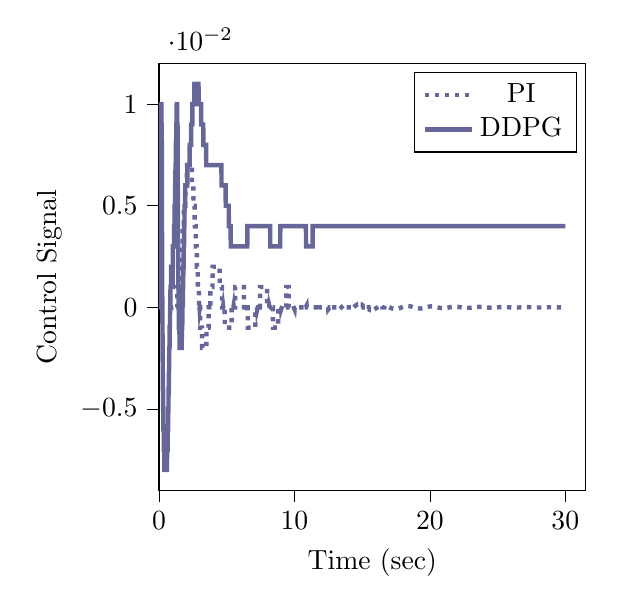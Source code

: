 % This file was created by tikzplotlib v0.9.1.
\begin{tikzpicture}

\definecolor{color0}{rgb}{0.122,0.467,0.706}
\definecolor{color1}{rgb}{1,0.498,0.055}

\begin{axis}[
compat=newest,
tick align=outside,
tick pos=left,
x grid style={white!69.02!black},
xmin=0, xmax=31.5,
xtick style={color=black},
y grid style={white!69.02!black},
ymin=-0.009, ymax=0.012,
ytick style={color=black},
%yticklabel style={
%        /pgf/number format/.cd,
%        	fixed,
%        	fixed zerofill,
%         	precision=3,
%        /tikz/.cd
%},
scaled y ticks=true,
scaled y ticks=base 10:2,
width=7cm,
height=7cm,
xlabel=Time (sec),
ylabel=Control Signal
]
\addplot [ultra thick, blue!20!gray, dotted]
table {%
0 0
0.01 0
0.02 0
0.03 0
0.04 0
0.05 0
0.06 0
0.07 0
0.08 0
0.09 0
0.1 0
0.11 0
0.12 0
0.13 0
0.14 0
0.15 0
0.16 0
0.17 0
0.18 0
0.19 0
0.2 0
0.21 0
0.22 0
0.23 0
0.24 0
0.25 0
0.26 0
0.27 0
0.28 0
0.29 0
0.3 0
0.31 0
0.32 0
0.33 0
0.34 0
0.35 0
0.36 0
0.37 0
0.38 0
0.39 0
0.4 0
0.41 0
0.42 0
0.43 0
0.44 0
0.45 0
0.46 0
0.47 0
0.48 0
0.49 0
0.5 0
0.51 0
0.52 0
0.53 0
0.54 0
0.55 0
0.56 0
0.57 0
0.58 0
0.59 0
0.6 0
0.61 0
0.62 0
0.63 0
0.64 0
0.65 0
0.66 0
0.67 0
0.68 0
0.69 0
0.7 0
0.71 0
0.72 0
0.73 0
0.74 0
0.75 0
0.76 0
0.77 0
0.78 0
0.79 0
0.8 0
0.81 0
0.82 0
0.83 0
0.84 0
0.85 0
0.86 0
0.87 0
0.88 0
0.89 0
0.9 0
0.91 0
0.92 0
0.93 0
0.94 0
0.95 0
0.96 0
0.97 0
0.98 0
0.99 0
1 -4.393e-19
1.01 6.512e-09
1.02 6.882e-08
1.03 2.571e-07
1.04 6.431e-07
1.05 1.298e-06
1.06 2.292e-06
1.07 3.697e-06
1.08 5.584e-06
1.09 8.026e-06
1.1 1.109e-05
1.11 1.486e-05
1.12 1.939e-05
1.13 2.475e-05
1.14 3.103e-05
1.15 3.828e-05
1.16 4.657e-05
1.17 5.597e-05
1.18 6.655e-05
1.19 7.837e-05
1.2 9.149e-05
1.21 0.0
1.22 0.0
1.23 0.0
1.24 0.0
1.25 0.0
1.26 0.0
1.27 0.0
1.28 0.0
1.29 0.0
1.3 0.0
1.31 0.0
1.32 0.0
1.33 0.0
1.34 0.0
1.35 0.0
1.36 0.001
1.37 0.001
1.38 0.001
1.39 0.001
1.4 0.001
1.41 0.001
1.42 0.001
1.43 0.001
1.44 0.001
1.45 0.001
1.46 0.001
1.47 0.001
1.48 0.001
1.49 0.001
1.5 0.001
1.51 0.001
1.52 0.001
1.53 0.002
1.54 0.002
1.55 0.002
1.56 0.002
1.57 0.002
1.58 0.002
1.59 0.002
1.6 0.002
1.61 0.002
1.62 0.002
1.63 0.002
1.64 0.002
1.65 0.003
1.66 0.003
1.67 0.003
1.68 0.003
1.69 0.003
1.7 0.003
1.71 0.003
1.72 0.003
1.73 0.003
1.74 0.003
1.75 0.004
1.76 0.004
1.77 0.004
1.78 0.004
1.79 0.004
1.8 0.004
1.81 0.004
1.82 0.004
1.83 0.004
1.84 0.005
1.85 0.005
1.86 0.005
1.87 0.005
1.88 0.005
1.89 0.005
1.9 0.005
1.91 0.005
1.92 0.005
1.93 0.005
1.94 0.005
1.95 0.006
1.96 0.006
1.97 0.006
1.98 0.006
1.99 0.006
2 0.006
2.01 0.006
2.02 0.006
2.03 0.006
2.04 0.006
2.05 0.006
2.06 0.006
2.07 0.007
2.08 0.007
2.09 0.007
2.1 0.007
2.11 0.007
2.12 0.007
2.13 0.007
2.14 0.007
2.15 0.007
2.16 0.007
2.17 0.007
2.18 0.007
2.19 0.007
2.2 0.007
2.21 0.007
2.22 0.007
2.23 0.007
2.24 0.007
2.25 0.007
2.26 0.007
2.27 0.007
2.28 0.007
2.29 0.007
2.3 0.007
2.31 0.007
2.32 0.007
2.33 0.007
2.34 0.007
2.35 0.007
2.36 0.007
2.37 0.007
2.38 0.007
2.39 0.007
2.4 0.007
2.41 0.007
2.42 0.007
2.43 0.007
2.44 0.006
2.45 0.006
2.46 0.006
2.47 0.006
2.48 0.006
2.49 0.006
2.5 0.006
2.51 0.006
2.52 0.006
2.53 0.006
2.54 0.006
2.55 0.005
2.56 0.005
2.57 0.005
2.58 0.005
2.59 0.005
2.6 0.005
2.61 0.005
2.62 0.005
2.63 0.005
2.64 0.004
2.65 0.004
2.66 0.004
2.67 0.004
2.68 0.004
2.69 0.004
2.7 0.004
2.71 0.004
2.72 0.003
2.73 0.003
2.74 0.003
2.75 0.003
2.76 0.003
2.77 0.003
2.78 0.003
2.79 0.003
2.8 0.002
2.81 0.002
2.82 0.002
2.83 0.002
2.84 0.002
2.85 0.002
2.86 0.002
2.87 0.001
2.88 0.001
2.89 0.001
2.9 0.001
2.91 0.001
2.92 0.001
2.93 0.001
2.94 0.001
2.95 0.001
2.96 0.0
2.97 0.0
2.98 0.0
2.99 5.928e-05
3.0 -4.742e-05
3.01 -0.0
3.02 -0.0
3.03 -0.0
3.04 -0.0
3.05 -0.001
3.06 -0.001
3.07 -0.001
3.08 -0.001
3.09 -0.001
3.1 -0.001
3.11 -0.001
3.12 -0.001
3.13 -0.001
3.14 -0.001
3.15 -0.001
3.16 -0.001
3.17 -0.001
3.18 -0.001
3.19 -0.002
3.2 -0.002
3.21 -0.002
3.22 -0.002
3.23 -0.002
3.24 -0.002
3.25 -0.002
3.26 -0.002
3.27 -0.002
3.28 -0.002
3.29 -0.002
3.3 -0.002
3.31 -0.002
3.32 -0.002
3.33 -0.002
3.34 -0.002
3.35 -0.002
3.36 -0.002
3.37 -0.002
3.38 -0.002
3.39 -0.002
3.4 -0.002
3.41 -0.002
3.42 -0.002
3.43 -0.002
3.44 -0.002
3.45 -0.002
3.46 -0.002
3.47 -0.002
3.48 -0.002
3.49 -0.002
3.5 -0.002
3.51 -0.001
3.52 -0.001
3.53 -0.001
3.54 -0.001
3.55 -0.001
3.56 -0.001
3.57 -0.001
3.58 -0.001
3.59 -0.001
3.6 -0.001
3.61 -0.001
3.62 -0.001
3.63 -0.001
3.64 -0.001
3.65 -0.001
3.66 -0.001
3.67 -0.0
3.68 -0.0
3.69 -0.0
3.7 -0.0
3.71 -0.0
3.72 -9.144e-05
3.73 -1.668e-05
3.74 5.82e-05
3.75 0.0
3.76 0.0
3.77 0.0
3.78 0.0
3.79 0.0
3.8 0.001
3.81 0.001
3.82 0.001
3.83 0.001
3.84 0.001
3.85 0.001
3.86 0.001
3.87 0.001
3.88 0.001
3.89 0.001
3.9 0.001
3.91 0.001
3.92 0.001
3.93 0.001
3.94 0.001
3.95 0.001
3.96 0.002
3.97 0.002
3.98 0.002
3.99 0.002
4.0 0.002
4.01 0.002
4.02 0.002
4.03 0.002
4.04 0.002
4.05 0.002
4.06 0.002
4.07 0.002
4.08 0.002
4.09 0.002
4.1 0.002
4.11 0.002
4.12 0.002
4.13 0.002
4.14 0.002
4.15 0.002
4.16 0.002
4.17 0.002
4.18 0.002
4.19 0.002
4.2 0.002
4.21 0.002
4.22 0.002
4.23 0.002
4.24 0.002
4.25 0.002
4.26 0.002
4.27 0.002
4.28 0.002
4.29 0.002
4.3 0.002
4.31 0.002
4.32 0.002
4.33 0.002
4.34 0.002
4.35 0.002
4.36 0.002
4.37 0.002
4.38 0.002
4.39 0.002
4.4 0.002
4.41 0.002
4.42 0.002
4.43 0.002
4.44 0.002
4.45 0.002
4.46 0.002
4.47 0.002
4.48 0.002
4.49 0.001
4.5 0.001
4.51 0.001
4.52 0.001
4.53 0.001
4.54 0.001
4.55 0.001
4.56 0.001
4.57 0.001
4.58 0.001
4.59 0.001
4.6 0.001
4.61 0.001
4.62 0.001
4.63 0.001
4.64 0.001
4.65 0.001
4.66 0.0
4.67 0.0
4.68 0.0
4.69 0.0
4.7 0.0
4.71 0.0
4.72 0.0
4.73 0.0
4.74 5.021e-05
4.75 -3.149e-06
4.76 -5.569e-05
4.77 -0.0
4.78 -0.0
4.79 -0.0
4.8 -0.0
4.81 -0.0
4.82 -0.0
4.83 -0.0
4.84 -0.0
4.85 -0.0
4.86 -0.001
4.87 -0.001
4.88 -0.001
4.89 -0.001
4.9 -0.001
4.91 -0.001
4.92 -0.001
4.93 -0.001
4.94 -0.001
4.95 -0.001
4.96 -0.001
4.97 -0.001
4.98 -0.001
4.99 -0.001
5.0 -0.001
5.01 -0.001
5.02 -0.001
5.03 -0.001
5.04 -0.001
5.05 -0.001
5.06 -0.001
5.07 -0.001
5.08 -0.001
5.09 -0.001
5.1 -0.001
5.11 -0.001
5.12 -0.001
5.13 -0.001
5.14 -0.001
5.15 -0.001
5.16 -0.001
5.17 -0.001
5.18 -0.001
5.19 -0.001
5.2 -0.001
5.21 -0.001
5.22 -0.001
5.23 -0.001
5.24 -0.001
5.25 -0.001
5.26 -0.001
5.27 -0.001
5.28 -0.001
5.29 -0.001
5.3 -0.001
5.31 -0.001
5.32 -0.001
5.33 -0.001
5.34 -0.001
5.35 -0.001
5.36 -0.001
5.37 -0.0
5.38 -0.0
5.39 -0.0
5.4 -0.0
5.41 -0.0
5.42 -0.0
5.43 -0.0
5.44 -0.0
5.45 -0.0
5.46 -0.0
5.47 -0.0
5.48 -6.276e-05
5.49 -2.182e-05
5.5 1.92e-05
5.51 6.023e-05
5.52 0.0
5.53 0.0
5.54 0.0
5.55 0.0
5.56 0.0
5.57 0.0
5.58 0.0
5.59 0.0
5.6 0.0
5.61 0.0
5.62 0.0
5.63 0.001
5.64 0.001
5.65 0.001
5.66 0.001
5.67 0.001
5.68 0.001
5.69 0.001
5.7 0.001
5.71 0.001
5.72 0.001
5.73 0.001
5.74 0.001
5.75 0.001
5.76 0.001
5.77 0.001
5.78 0.001
5.79 0.001
5.8 0.001
5.81 0.001
5.82 0.001
5.83 0.001
5.84 0.001
5.85 0.001
5.86 0.001
5.87 0.001
5.88 0.001
5.89 0.001
5.9 0.001
5.91 0.001
5.92 0.001
5.93 0.001
5.94 0.001
5.95 0.001
5.96 0.001
5.97 0.001
5.98 0.001
5.99 0.001
6.0 0.001
6.01 0.001
6.02 0.001
6.03 0.001
6.04 0.001
6.05 0.001
6.06 0.001
6.07 0.001
6.08 0.001
6.09 0.001
6.1 0.001
6.11 0.001
6.12 0.001
6.13 0.001
6.14 0.001
6.15 0.001
6.16 0.001
6.17 0.001
6.18 0.001
6.19 0.001
6.2 0.001
6.21 0.001
6.22 0.001
6.23 0.001
6.24 0.001
6.25 0.001
6.26 0.001
6.27 0.001
6.28 0.0
6.29 0.0
6.3 0.0
6.31 0.0
6.32 0.0
6.33 0.0
6.34 0.0
6.35 0.0
6.36 0.0
6.37 0.0
6.38 0.0
6.39 6.609e-05
6.4 2.913e-05
6.41 -7.693e-06
6.42 -4.433e-05
6.43 -8.074e-05
6.44 -0.0
6.45 -0.0
6.46 -0.0
6.47 -0.0
6.48 -0.0
6.49 -0.0
6.5 -0.0
6.51 -0.0
6.52 -0.0
6.53 -0.0
6.54 -0.0
6.55 -0.0
6.56 -0.001
6.57 -0.001
6.58 -0.001
6.59 -0.001
6.6 -0.001
6.61 -0.001
6.62 -0.001
6.63 -0.001
6.64 -0.001
6.65 -0.001
6.66 -0.001
6.67 -0.001
6.68 -0.001
6.69 -0.001
6.7 -0.001
6.71 -0.001
6.72 -0.001
6.73 -0.001
6.74 -0.001
6.75 -0.001
6.76 -0.001
6.77 -0.001
6.78 -0.001
6.79 -0.001
6.8 -0.001
6.81 -0.001
6.82 -0.001
6.83 -0.001
6.84 -0.001
6.85 -0.001
6.86 -0.001
6.87 -0.001
6.88 -0.001
6.89 -0.001
6.9 -0.001
6.91 -0.001
6.92 -0.001
6.93 -0.001
6.94 -0.001
6.95 -0.001
6.96 -0.001
6.97 -0.001
6.98 -0.001
6.99 -0.001
7.0 -0.001
7.01 -0.001
7.02 -0.001
7.03 -0.001
7.04 -0.001
7.05 -0.001
7.06 -0.001
7.07 -0.001
7.08 -0.001
7.09 -0.001
7.1 -0.001
7.11 -0.001
7.12 -0.0
7.13 -0.0
7.14 -0.0
7.15 -0.0
7.16 -0.0
7.17 -0.0
7.18 -0.0
7.19 -0.0
7.2 -0.0
7.21 -0.0
7.22 -0.0
7.23 -0.0
7.24 -0.0
7.25 -9.858e-05
7.26 -6.763e-05
7.27 -3.67e-05
7.28 -5.82e-06
7.29 2.496e-05
7.3 5.561e-05
7.31 8.609e-05
7.32 0.0
7.33 0.0
7.34 0.0
7.35 0.0
7.36 0.0
7.37 0.0
7.38 0.0
7.39 0.0
7.4 0.0
7.41 0.0
7.42 0.0
7.43 0.0
7.44 0.0
7.45 0.0
7.46 0.0
7.47 0.001
7.48 0.001
7.49 0.001
7.5 0.001
7.51 0.001
7.52 0.001
7.53 0.001
7.54 0.001
7.55 0.001
7.56 0.001
7.57 0.001
7.58 0.001
7.59 0.001
7.6 0.001
7.61 0.001
7.62 0.001
7.63 0.001
7.64 0.001
7.65 0.001
7.66 0.001
7.67 0.001
7.68 0.001
7.69 0.001
7.7 0.001
7.71 0.001
7.72 0.001
7.73 0.001
7.74 0.001
7.75 0.001
7.76 0.001
7.77 0.001
7.78 0.001
7.79 0.001
7.8 0.001
7.81 0.001
7.82 0.001
7.83 0.001
7.84 0.001
7.85 0.001
7.86 0.001
7.87 0.001
7.88 0.001
7.89 0.001
7.9 0.001
7.91 0.001
7.92 0.001
7.93 0.001
7.94 0.001
7.95 0.001
7.96 0.001
7.97 0.001
7.98 0.001
7.99 0.0
8.0 0.0
8.01 0.0
8.02 0.0
8.03 0.0
8.04 0.0
8.05 0.0
8.06 0.0
8.07 0.0
8.08 0.0
8.09 0.0
8.1 0.0
8.11 0.0
8.12 0.0
8.13 0.0
8.14 0.0
8.15 8.714e-05
8.16 6.144e-05
8.17 3.579e-05
8.18 1.023e-05
8.19 -1.522e-05
8.2 -4.051e-05
8.21 -6.563e-05
8.22 -9.054e-05
8.23 -0.0
8.24 -0.0
8.25 -0.0
8.26 -0.0
8.27 -0.0
8.28 -0.0
8.29 -0.0
8.3 -0.0
8.31 -0.0
8.32 -0.0
8.33 -0.0
8.34 -0.0
8.35 -0.0
8.36 -0.0
8.37 -0.0
8.38 -0.0
8.39 -0.0
8.4 -0.0
8.41 -0.0
8.42 -0.001
8.43 -0.001
8.44 -0.001
8.45 -0.001
8.46 -0.001
8.47 -0.001
8.48 -0.001
8.49 -0.001
8.5 -0.001
8.51 -0.001
8.52 -0.001
8.53 -0.001
8.54 -0.001
8.55 -0.001
8.56 -0.001
8.57 -0.001
8.58 -0.001
8.59 -0.001
8.6 -0.001
8.61 -0.001
8.62 -0.001
8.63 -0.001
8.64 -0.001
8.65 -0.001
8.66 -0.001
8.67 -0.001
8.68 -0.001
8.69 -0.001
8.7 -0.001
8.71 -0.001
8.72 -0.001
8.73 -0.001
8.74 -0.001
8.75 -0.001
8.76 -0.001
8.77 -0.001
8.78 -0.001
8.79 -0.001
8.8 -0.001
8.81 -0.0
8.82 -0.0
8.83 -0.0
8.84 -0.0
8.85 -0.0
8.86 -0.0
8.87 -0.0
8.88 -0.0
8.89 -0.0
8.9 -0.0
8.91 -0.0
8.92 -0.0
8.93 -0.0
8.94 -0.0
8.95 -0.0
8.96 -0.0
8.97 -0.0
8.98 -0.0
8.99 -0.0
9.0 -0.0
9.01 -0.0
9.02 -9.872e-05
9.03 -7.799e-05
9.04 -5.726e-05
9.05 -3.655e-05
9.06 -1.589e-05
9.07 4.693e-06
9.08 2.517e-05
9.09 4.552e-05
9.1 6.572e-05
9.11 8.574e-05
9.12 0.0
9.13 0.0
9.14 0.0
9.15 0.0
9.16 0.0
9.17 0.0
9.18 0.0
9.19 0.0
9.2 0.0
9.21 0.0
9.22 0.0
9.23 0.0
9.24 0.0
9.25 0.0
9.26 0.0
9.27 0.0
9.28 0.0
9.29 0.0
9.3 0.0
9.31 0.0
9.32 0.0
9.33 0.0
9.34 0.0
9.35 0.0
9.36 0.0
9.37 0.0
9.38 0.0
9.39 0.0
9.4 0.0
9.41 0.001
9.42 0.001
9.43 0.001
9.44 0.001
9.45 0.001
9.46 0.001
9.47 0.001
9.48 0.001
9.49 0.001
9.5 0.001
9.51 0.001
9.52 0.001
9.53 0.001
9.54 0.001
9.55 0.001
9.56 0.001
9.57 0.001
9.58 0.0
9.59 0.0
9.6 0.0
9.61 0.0
9.62 0.0
9.63 0.0
9.64 0.0
9.65 0.0
9.66 0.0
9.67 0.0
9.68 0.0
9.69 0.0
9.7 0.0
9.71 0.0
9.72 0.0
9.73 0.0
9.74 0.0
9.75 0.0
9.76 0.0
9.77 0.0
9.78 0.0
9.79 0.0
9.8 0.0
9.81 0.0
9.82 0.0
9.83 0.0
9.84 0.0
9.85 0.0
9.86 0.0
9.87 0.0
9.88 0.0
9.89 0.0
9.9 8.681e-05
9.91 6.995e-05
9.92 5.309e-05
9.93 3.624e-05
9.94 1.942e-05
9.95 2.652e-06
9.96 -1.404e-05
9.97 -3.064e-05
9.98 -4.712e-05
9.99 -6.346e-05
10.0 -7.965e-05
10.01 -9.566e-05
10.02 -0.0
10.03 -0.0
10.04 -0.0
10.05 -0.0
10.06 -0.0
10.07 -0.0
10.08 -0.0
10.09 -0.0
10.1 -0.0
10.11 -0.0
10.12 -0.0
10.13 -0.0
10.14 -0.0
10.15 -0.0
10.16 -0.0
10.17 -0.0
10.18 -0.0
10.19 -0.0
10.2 -0.0
10.21 -0.0
10.22 -0.0
10.23 -0.0
10.24 -0.0
10.25 -0.0
10.26 -0.0
10.27 -0.0
10.28 -0.0
10.29 -0.0
10.3 -0.0
10.31 -0.0
10.32 -0.0
10.33 -0.0
10.34 -0.0
10.35 -0.0
10.36 -0.0
10.37 -0.0
10.38 -0.0
10.39 -0.0
10.4 -0.0
10.41 -0.0
10.42 -0.0
10.43 -0.0
10.44 -0.0
10.45 -0.0
10.46 -0.0
10.47 -0.0
10.48 -0.0
10.49 -0.0
10.5 -0.0
10.51 -0.0
10.52 -0.0
10.53 -0.0
10.54 -0.0
10.55 -0.0
10.56 -0.0
10.57 -0.0
10.58 -0.0
10.59 -0.0
10.6 -0.0
10.61 -0.0
10.62 -0.0
10.63 -0.0
10.64 -0.0
10.65 -0.0
10.66 -0.0
10.67 -0.0
10.68 -0.0
10.69 -0.0
10.7 -0.0
10.71 -0.0
10.72 -0.0
10.73 -0.0
10.74 -0.0
10.75 -0.0
10.76 -0.0
10.77 -8.775e-05
10.78 -7.403e-05
10.79 -6.027e-05
10.8 -4.65e-05
10.81 -3.273e-05
10.82 -1.898e-05
10.83 -5.27e-06
10.84 8.389e-06
10.85 2.198e-05
10.86 3.547e-05
10.87 4.887e-05
10.88 6.214e-05
10.89 7.527e-05
10.9 8.825e-05
10.91 0.0
10.92 0.0
10.93 0.0
10.94 0.0
10.95 0.0
10.96 0.0
10.97 0.0
10.98 0.0
10.99 0.0
11.0 0.0
11.01 0.0
11.02 0.0
11.03 0.0
11.04 0.0
11.05 0.0
11.06 0.0
11.07 0.0
11.08 0.0
11.09 0.0
11.1 0.0
11.11 0.0
11.12 0.0
11.13 0.0
11.14 0.0
11.15 0.0
11.16 0.0
11.17 0.0
11.18 0.0
11.19 0.0
11.2 0.0
11.21 0.0
11.22 0.0
11.23 0.0
11.24 0.0
11.25 0.0
11.26 0.0
11.27 0.0
11.28 0.0
11.29 0.0
11.3 0.0
11.31 0.0
11.32 0.0
11.33 0.0
11.34 0.0
11.35 0.0
11.36 0.0
11.37 0.0
11.38 0.0
11.39 0.0
11.4 0.0
11.41 0.0
11.42 0.0
11.43 0.0
11.44 0.0
11.45 0.0
11.46 0.0
11.47 0.0
11.48 0.0
11.49 0.0
11.5 0.0
11.51 0.0
11.52 0.0
11.53 0.0
11.54 0.0
11.55 0.0
11.56 0.0
11.57 0.0
11.58 0.0
11.59 0.0
11.6 0.0
11.61 0.0
11.62 0.0
11.63 9.914e-05
11.64 8.801e-05
11.65 7.683e-05
11.66 6.559e-05
11.67 5.433e-05
11.68 4.305e-05
11.69 3.176e-05
11.7 2.048e-05
11.71 9.231e-06
11.72 -1.981e-06
11.73 -1.314e-05
11.74 -2.423e-05
11.75 -3.524e-05
11.76 -4.616e-05
11.77 -5.697e-05
11.78 -6.766e-05
11.79 -7.822e-05
11.8 -8.863e-05
11.81 -9.888e-05
11.82 -0.0
11.83 -0.0
11.84 -0.0
11.85 -0.0
11.86 -0.0
11.87 -0.0
11.88 -0.0
11.89 -0.0
11.9 -0.0
11.91 -0.0
11.92 -0.0
11.93 -0.0
11.94 -0.0
11.95 -0.0
11.96 -0.0
11.97 -0.0
11.98 -0.0
11.99 -0.0
12.0 -0.0
12.01 -0.0
12.02 -0.0
12.03 -0.0
12.04 -0.0
12.05 -0.0
12.06 -0.0
12.07 -0.0
12.08 -0.0
12.09 -0.0
12.1 -0.0
12.11 -0.0
12.12 -0.0
12.13 -0.0
12.14 -0.0
12.15 -0.0
12.16 -0.0
12.17 -0.0
12.18 -0.0
12.19 -0.0
12.2 -0.0
12.21 -0.0
12.22 -0.0
12.23 -0.0
12.24 -0.0
12.25 -0.0
12.26 -0.0
12.27 -0.0
12.28 -0.0
12.29 -0.0
12.3 -0.0
12.31 -0.0
12.32 -0.0
12.33 -0.0
12.34 -0.0
12.35 -0.0
12.36 -0.0
12.37 -0.0
12.38 -0.0
12.39 -0.0
12.4 -0.0
12.41 -0.0
12.42 -0.0
12.43 -0.0
12.44 -0.0
12.45 -0.0
12.46 -0.0
12.47 -0.0
12.48 -0.0
12.49 -0.0
12.5 -9.464e-05
12.51 -8.563e-05
12.52 -7.655e-05
12.53 -6.742e-05
12.54 -5.824e-05
12.55 -4.904e-05
12.56 -3.981e-05
12.57 -3.057e-05
12.58 -2.134e-05
12.59 -1.212e-05
12.6 -2.932e-06
12.61 6.221e-06
12.62 1.532e-05
12.63 2.437e-05
12.64 3.334e-05
12.65 4.223e-05
12.66 5.102e-05
12.67 5.971e-05
12.68 6.828e-05
12.69 7.673e-05
12.7 8.505e-05
12.71 9.322e-05
12.72 0.0
12.73 0.0
12.74 0.0
12.75 0.0
12.76 0.0
12.77 0.0
12.78 0.0
12.79 0.0
12.8 0.0
12.81 0.0
12.82 0.0
12.83 0.0
12.84 0.0
12.85 0.0
12.86 0.0
12.87 0.0
12.88 0.0
12.89 0.0
12.9 0.0
12.91 0.0
12.92 0.0
12.93 0.0
12.94 0.0
12.95 0.0
12.96 0.0
12.97 0.0
12.98 0.0
12.99 0.0
13.0 0.0
13.01 0.0
13.02 0.0
13.03 0.0
13.04 0.0
13.05 0.0
13.06 0.0
13.07 0.0
13.08 0.0
13.09 0.0
13.1 0.0
13.11 0.0
13.12 0.0
13.13 0.0
13.14 0.0
13.15 0.0
13.16 0.0
13.17 0.0
13.18 0.0
13.19 0.0
13.2 0.0
13.21 0.0
13.22 0.0
13.23 0.0
13.24 0.0
13.25 0.0
13.26 0.0
13.27 0.0
13.28 0.0
13.29 0.0
13.3 0.0
13.31 0.0
13.32 0.0
13.33 0.0
13.34 0.0
13.35 0.0
13.36 9.539e-05
13.37 8.821e-05
13.38 8.095e-05
13.39 7.362e-05
13.4 6.622e-05
13.41 5.878e-05
13.42 5.13e-05
13.43 4.379e-05
13.44 3.626e-05
13.45 2.872e-05
13.46 2.117e-05
13.47 1.363e-05
13.48 6.113e-06
13.49 -1.38e-06
13.5 -8.837e-06
13.51 -1.625e-05
13.52 -2.361e-05
13.53 -3.09e-05
13.54 -3.812e-05
13.55 -4.526e-05
13.56 -5.231e-05
13.57 -5.927e-05
13.58 -6.611e-05
13.59 -7.284e-05
13.6 -7.945e-05
13.61 -8.593e-05
13.62 -9.227e-05
13.63 -9.846e-05
13.64 -0.0
13.65 -0.0
13.66 -0.0
13.67 -0.0
13.68 -0.0
13.69 -0.0
13.7 -0.0
13.71 -0.0
13.72 -0.0
13.73 -0.0
13.74 -0.0
13.75 -0.0
13.76 -0.0
13.77 -0.0
13.78 -0.0
13.79 -0.0
13.8 -0.0
13.81 -0.0
13.82 -0.0
13.83 -0.0
13.84 -0.0
13.85 -0.0
13.86 -0.0
13.87 -0.0
13.88 -0.0
13.89 -0.0
13.9 -0.0
13.91 -0.0
13.92 -0.0
13.93 -0.0
13.94 -0.0
13.95 -0.0
13.96 -0.0
13.97 -0.0
13.98 -0.0
13.99 -0.0
14.0 -0.0
14.01 -0.0
14.02 -0.0
14.03 -0.0
14.04 -0.0
14.05 -0.0
14.06 -0.0
14.07 -0.0
14.08 -0.0
14.09 -0.0
14.1 -0.0
14.11 -0.0
14.12 -0.0
14.13 -0.0
14.14 -0.0
14.15 -0.0
14.16 -0.0
14.17 -0.0
14.18 -0.0
14.19 -0.0
14.2 -0.0
14.21 -9.759e-05
14.22 -9.201e-05
14.23 -8.633e-05
14.24 -8.058e-05
14.25 -7.474e-05
14.26 -6.885e-05
14.27 -6.289e-05
14.28 -5.687e-05
14.29 -5.082e-05
14.3 -4.472e-05
14.31 -3.86e-05
14.32 -3.246e-05
14.33 -2.631e-05
14.34 -2.015e-05
14.35 -1.399e-05
14.36 -7.843e-06
14.37 -1.714e-06
14.38 4.388e-06
14.39 1.046e-05
14.4 1.649e-05
14.41 2.246e-05
14.42 2.839e-05
14.43 3.425e-05
14.44 4.004e-05
14.45 4.575e-05
14.46 5.138e-05
14.47 5.692e-05
14.48 6.236e-05
14.49 6.77e-05
14.5 7.293e-05
14.51 7.804e-05
14.52 8.303e-05
14.53 8.789e-05
14.54 9.262e-05
14.55 9.721e-05
14.56 0.0
14.57 0.0
14.58 0.0
14.59 0.0
14.6 0.0
14.61 0.0
14.62 0.0
14.63 0.0
14.64 0.0
14.65 0.0
14.66 0.0
14.67 0.0
14.68 0.0
14.69 0.0
14.7 0.0
14.71 0.0
14.72 0.0
14.73 0.0
14.74 0.0
14.75 0.0
14.76 0.0
14.77 0.0
14.78 0.0
14.79 0.0
14.8 0.0
14.81 0.0
14.82 0.0
14.83 0.0
14.84 0.0
14.85 0.0
14.86 0.0
14.87 0.0
14.88 0.0
14.89 0.0
14.9 0.0
14.91 0.0
14.92 0.0
14.93 0.0
14.94 0.0
14.95 0.0
14.96 0.0
14.97 0.0
14.98 0.0
14.99 0.0
15.0 0.0
15.01 0.0
15.02 0.0
15.03 0.0
15.04 0.0
15.05 9.891e-05
15.06 9.475e-05
15.07 9.05e-05
15.08 8.615e-05
15.09 8.171e-05
15.1 7.719e-05
15.11 7.259e-05
15.12 6.792e-05
15.13 6.319e-05
15.14 5.84e-05
15.15 5.355e-05
15.16 4.866e-05
15.17 4.374e-05
15.18 3.878e-05
15.19 3.379e-05
15.2 2.878e-05
15.21 2.376e-05
15.22 1.874e-05
15.23 1.371e-05
15.24 8.686e-06
15.25 3.675e-06
15.26 -1.316e-06
15.27 -6.284e-06
15.28 -1.122e-05
15.29 -1.612e-05
15.3 -2.098e-05
15.31 -2.578e-05
15.32 -3.054e-05
15.33 -3.523e-05
15.34 -3.986e-05
15.35 -4.441e-05
15.36 -4.889e-05
15.37 -5.329e-05
15.38 -5.76e-05
15.39 -6.181e-05
15.4 -6.593e-05
15.41 -6.995e-05
15.42 -7.386e-05
15.43 -7.766e-05
15.44 -8.134e-05
15.45 -8.491e-05
15.46 -8.835e-05
15.47 -9.166e-05
15.48 -9.484e-05
15.49 -9.789e-05
15.5 -0.0
15.51 -0.0
15.52 -0.0
15.53 -0.0
15.54 -0.0
15.55 -0.0
15.56 -0.0
15.57 -0.0
15.58 -0.0
15.59 -0.0
15.6 -0.0
15.61 -0.0
15.62 -0.0
15.63 -0.0
15.64 -0.0
15.65 -0.0
15.66 -0.0
15.67 -0.0
15.68 -0.0
15.69 -0.0
15.7 -0.0
15.71 -0.0
15.72 -0.0
15.73 -0.0
15.74 -0.0
15.75 -0.0
15.76 -0.0
15.77 -0.0
15.78 -0.0
15.79 -0.0
15.8 -0.0
15.81 -0.0
15.82 -0.0
15.83 -0.0
15.84 -0.0
15.85 -0.0
15.86 -0.0
15.87 -0.0
15.88 -9.759e-05
15.89 -9.473e-05
15.9 -9.176e-05
15.91 -8.869e-05
15.92 -8.552e-05
15.93 -8.226e-05
15.94 -7.891e-05
15.95 -7.547e-05
15.96 -7.196e-05
15.97 -6.837e-05
15.98 -6.471e-05
15.99 -6.098e-05
16.0 -5.72e-05
16.01 -5.336e-05
16.02 -4.947e-05
16.03 -4.553e-05
16.04 -4.156e-05
16.05 -3.755e-05
16.06 -3.351e-05
16.07 -2.945e-05
16.08 -2.537e-05
16.09 -2.128e-05
16.1 -1.718e-05
16.11 -1.307e-05
16.12 -8.973e-06
16.13 -4.878e-06
16.14 -7.967e-07
16.15 3.267e-06
16.16 7.309e-06
16.17 1.132e-05
16.18 1.53e-05
16.19 1.925e-05
16.2 2.315e-05
16.21 2.7e-05
16.22 3.08e-05
16.23 3.455e-05
16.24 3.823e-05
16.25 4.185e-05
16.26 4.54e-05
16.27 4.888e-05
16.28 5.228e-05
16.29 5.56e-05
16.3 5.883e-05
16.31 6.197e-05
16.32 6.502e-05
16.33 6.797e-05
16.34 7.083e-05
16.35 7.358e-05
16.36 7.623e-05
16.37 7.876e-05
16.38 8.119e-05
16.39 8.35e-05
16.4 8.57e-05
16.41 8.778e-05
16.42 8.974e-05
16.43 9.157e-05
16.44 9.328e-05
16.45 9.487e-05
16.46 9.633e-05
16.47 9.766e-05
16.48 9.886e-05
16.49 9.993e-05
16.5 0.0
16.51 0.0
16.52 0.0
16.53 0.0
16.54 0.0
16.55 0.0
16.56 0.0
16.57 0.0
16.58 0.0
16.59 0.0
16.6 0.0
16.61 0.0
16.62 0.0
16.63 0.0
16.64 0.0
16.65 9.922e-05
16.66 9.81e-05
16.67 9.685e-05
16.68 9.549e-05
16.69 9.402e-05
16.7 9.243e-05
16.71 9.073e-05
16.72 8.893e-05
16.73 8.702e-05
16.74 8.501e-05
16.75 8.29e-05
16.76 8.07e-05
16.77 7.841e-05
16.78 7.603e-05
16.79 7.356e-05
16.8 7.101e-05
16.81 6.838e-05
16.82 6.568e-05
16.83 6.291e-05
16.84 6.007e-05
16.85 5.717e-05
16.86 5.421e-05
16.87 5.119e-05
16.88 4.813e-05
16.89 4.501e-05
16.9 4.186e-05
16.91 3.866e-05
16.92 3.543e-05
16.93 3.218e-05
16.94 2.889e-05
16.95 2.559e-05
16.96 2.227e-05
16.97 1.893e-05
16.98 1.559e-05
16.99 1.224e-05
17.0 8.889e-06
17.01 5.545e-06
17.02 2.21e-06
17.03 -1.114e-06
17.04 -4.42e-06
17.05 -7.706e-06
17.06 -1.097e-05
17.07 -1.42e-05
17.08 -1.74e-05
17.09 -2.056e-05
17.1 -2.368e-05
17.11 -2.676e-05
17.12 -2.979e-05
17.13 -3.277e-05
17.14 -3.569e-05
17.15 -3.856e-05
17.16 -4.136e-05
17.17 -4.41e-05
17.18 -4.677e-05
17.19 -4.937e-05
17.2 -5.189e-05
17.21 -5.434e-05
17.22 -5.67e-05
17.23 -5.899e-05
17.24 -6.119e-05
17.25 -6.33e-05
17.26 -6.532e-05
17.27 -6.725e-05
17.28 -6.909e-05
17.29 -7.083e-05
17.3 -7.247e-05
17.31 -7.402e-05
17.32 -7.546e-05
17.33 -7.68e-05
17.34 -7.804e-05
17.35 -7.917e-05
17.36 -8.02e-05
17.37 -8.113e-05
17.38 -8.194e-05
17.39 -8.265e-05
17.4 -8.325e-05
17.41 -8.375e-05
17.42 -8.413e-05
17.43 -8.441e-05
17.44 -8.458e-05
17.45 -8.464e-05
17.46 -8.459e-05
17.47 -8.444e-05
17.48 -8.418e-05
17.49 -8.382e-05
17.5 -8.335e-05
17.51 -8.278e-05
17.52 -8.211e-05
17.53 -8.134e-05
17.54 -8.047e-05
17.55 -7.95e-05
17.56 -7.843e-05
17.57 -7.727e-05
17.58 -7.602e-05
17.59 -7.468e-05
17.6 -7.324e-05
17.61 -7.173e-05
17.62 -7.013e-05
17.63 -6.845e-05
17.64 -6.669e-05
17.65 -6.485e-05
17.66 -6.294e-05
17.67 -6.096e-05
17.68 -5.891e-05
17.69 -5.68e-05
17.7 -5.462e-05
17.71 -5.239e-05
17.72 -5.01e-05
17.73 -4.775e-05
17.74 -4.536e-05
17.75 -4.292e-05
17.76 -4.044e-05
17.77 -3.792e-05
17.78 -3.536e-05
17.79 -3.277e-05
17.8 -3.015e-05
17.81 -2.75e-05
17.82 -2.483e-05
17.83 -2.214e-05
17.84 -1.944e-05
17.85 -1.673e-05
17.86 -1.4e-05
17.87 -1.127e-05
17.88 -8.54e-06
17.89 -5.811e-06
17.9 -3.086e-06
17.91 -3.708e-07
17.92 2.333e-06
17.93 5.021e-06
17.94 7.69e-06
17.95 1.034e-05
17.96 1.296e-05
17.97 1.555e-05
17.98 1.812e-05
17.99 2.064e-05
18 2.313e-05
18.01 2.558e-05
18.02 2.799e-05
18.03 3.035e-05
18.04 3.266e-05
18.05 3.491e-05
18.06 3.712e-05
18.07 3.926e-05
18.08 4.135e-05
18.09 4.338e-05
18.1 4.534e-05
18.11 4.723e-05
18.12 4.906e-05
18.13 5.081e-05
18.14 5.25e-05
18.15 5.411e-05
18.16 5.564e-05
18.17 5.71e-05
18.18 5.847e-05
18.19 5.977e-05
18.2 6.099e-05
18.21 6.212e-05
18.22 6.317e-05
18.23 6.413e-05
18.24 6.501e-05
18.25 6.581e-05
18.26 6.651e-05
18.27 6.713e-05
18.28 6.766e-05
18.29 6.811e-05
18.3 6.846e-05
18.31 6.873e-05
18.32 6.891e-05
18.33 6.9e-05
18.34 6.901e-05
18.35 6.892e-05
18.36 6.875e-05
18.37 6.85e-05
18.38 6.815e-05
18.39 6.773e-05
18.4 6.722e-05
18.41 6.663e-05
18.42 6.595e-05
18.43 6.52e-05
18.44 6.437e-05
18.45 6.346e-05
18.46 6.247e-05
18.47 6.141e-05
18.48 6.028e-05
18.49 5.908e-05
18.5 5.78e-05
18.51 5.646e-05
18.52 5.506e-05
18.53 5.359e-05
18.54 5.206e-05
18.55 5.047e-05
18.56 4.883e-05
18.57 4.713e-05
18.58 4.538e-05
18.59 4.358e-05
18.6 4.173e-05
18.61 3.984e-05
18.62 3.791e-05
18.63 3.594e-05
18.64 3.393e-05
18.65 3.189e-05
18.66 2.982e-05
18.67 2.772e-05
18.68 2.559e-05
18.69 2.345e-05
18.7 2.128e-05
18.71 1.909e-05
18.72 1.69e-05
18.73 1.469e-05
18.74 1.247e-05
18.75 1.024e-05
18.76 8.018e-06
18.77 5.792e-06
18.78 3.569e-06
18.79 1.351e-06
18.8 -8.576e-07
18.81 -3.055e-06
18.82 -5.239e-06
18.83 -7.406e-06
18.84 -9.553e-06
18.85 -1.168e-05
18.86 -1.378e-05
18.87 -1.585e-05
18.88 -1.79e-05
18.89 -1.991e-05
18.9 -2.189e-05
18.91 -2.383e-05
18.92 -2.573e-05
18.93 -2.759e-05
18.94 -2.941e-05
18.95 -3.118e-05
18.96 -3.29e-05
18.97 -3.458e-05
18.98 -3.62e-05
18.99 -3.777e-05
19.0 -3.929e-05
19.01 -4.075e-05
19.02 -4.215e-05
19.03 -4.349e-05
19.04 -4.477e-05
19.05 -4.598e-05
19.06 -4.714e-05
19.07 -4.822e-05
19.08 -4.925e-05
19.09 -5.02e-05
19.1 -5.109e-05
19.11 -5.191e-05
19.12 -5.266e-05
19.13 -5.334e-05
19.14 -5.395e-05
19.15 -5.448e-05
19.16 -5.495e-05
19.17 -5.535e-05
19.18 -5.567e-05
19.19 -5.592e-05
19.2 -5.61e-05
19.21 -5.621e-05
19.22 -5.625e-05
19.23 -5.621e-05
19.24 -5.611e-05
19.25 -5.593e-05
19.26 -5.569e-05
19.27 -5.537e-05
19.28 -5.499e-05
19.29 -5.454e-05
19.3 -5.402e-05
19.31 -5.344e-05
19.32 -5.279e-05
19.33 -5.208e-05
19.34 -5.13e-05
19.35 -5.047e-05
19.36 -4.957e-05
19.37 -4.862e-05
19.38 -4.761e-05
19.39 -4.654e-05
19.4 -4.542e-05
19.41 -4.425e-05
19.42 -4.302e-05
19.43 -4.175e-05
19.44 -4.043e-05
19.45 -3.907e-05
19.46 -3.766e-05
19.47 -3.621e-05
19.48 -3.473e-05
19.49 -3.32e-05
19.5 -3.164e-05
19.51 -3.005e-05
19.52 -2.843e-05
19.53 -2.678e-05
19.54 -2.51e-05
19.55 -2.34e-05
19.56 -2.168e-05
19.57 -1.994e-05
19.58 -1.818e-05
19.59 -1.641e-05
19.6 -1.462e-05
19.61 -1.282e-05
19.62 -1.102e-05
19.63 -9.209e-06
19.64 -7.395e-06
19.65 -5.581e-06
19.66 -3.768e-06
19.67 -1.959e-06
19.68 -1.556e-07
19.69 1.64e-06
19.7 3.425e-06
19.71 5.197e-06
19.72 6.954e-06
19.73 8.695e-06
19.74 1.042e-05
19.75 1.212e-05
19.76 1.379e-05
19.77 1.545e-05
19.78 1.707e-05
19.79 1.867e-05
19.8 2.023e-05
19.81 2.176e-05
19.82 2.326e-05
19.83 2.472e-05
19.84 2.615e-05
19.85 2.753e-05
19.86 2.887e-05
19.87 3.017e-05
19.88 3.143e-05
19.89 3.264e-05
19.9 3.38e-05
19.91 3.492e-05
19.92 3.598e-05
19.93 3.7e-05
19.94 3.796e-05
19.95 3.887e-05
19.96 3.973e-05
19.97 4.054e-05
19.98 4.129e-05
19.99 4.198e-05
20.0 4.262e-05
20.01 4.32e-05
20.02 4.372e-05
20.03 4.419e-05
20.04 4.459e-05
20.05 4.494e-05
20.06 4.524e-05
20.07 4.547e-05
20.08 4.564e-05
20.09 4.576e-05
20.1 4.582e-05
20.11 4.581e-05
20.12 4.576e-05
20.13 4.564e-05
20.14 4.547e-05
20.15 4.524e-05
20.16 4.495e-05
20.17 4.461e-05
20.18 4.421e-05
20.19 4.376e-05
20.2 4.326e-05
20.21 4.271e-05
20.22 4.21e-05
20.23 4.144e-05
20.24 4.073e-05
20.25 3.998e-05
20.26 3.918e-05
20.27 3.833e-05
20.28 3.744e-05
20.29 3.65e-05
20.3 3.553e-05
20.31 3.451e-05
20.32 3.345e-05
20.33 3.236e-05
20.34 3.123e-05
20.35 3.007e-05
20.36 2.887e-05
20.37 2.764e-05
20.38 2.639e-05
20.39 2.51e-05
20.4 2.379e-05
20.41 2.246e-05
20.42 2.11e-05
20.43 1.973e-05
20.44 1.833e-05
20.45 1.692e-05
20.46 1.549e-05
20.47 1.405e-05
20.48 1.26e-05
20.49 1.114e-05
20.5 9.677e-06
20.51 8.205e-06
20.52 6.729e-06
20.53 5.251e-06
20.54 3.774e-06
20.55 2.299e-06
20.56 8.275e-07
20.57 -6.38e-07
20.58 -2.096e-06
20.59 -3.544e-06
20.6 -4.982e-06
20.61 -6.406e-06
20.62 -7.816e-06
20.63 -9.209e-06
20.64 -1.058e-05
20.65 -1.194e-05
20.66 -1.327e-05
20.67 -1.458e-05
20.68 -1.587e-05
20.69 -1.713e-05
20.7 -1.837e-05
20.71 -1.957e-05
20.72 -2.074e-05
20.73 -2.189e-05
20.74 -2.3e-05
20.75 -2.407e-05
20.76 -2.511e-05
20.77 -2.611e-05
20.78 -2.708e-05
20.79 -2.801e-05
20.8 -2.889e-05
20.81 -2.974e-05
20.82 -3.054e-05
20.83 -3.131e-05
20.84 -3.203e-05
20.85 -3.27e-05
20.86 -3.333e-05
20.87 -3.392e-05
20.88 -3.446e-05
20.89 -3.496e-05
20.9 -3.541e-05
20.91 -3.581e-05
20.92 -3.616e-05
20.93 -3.647e-05
20.94 -3.673e-05
20.95 -3.694e-05
20.96 -3.71e-05
20.97 -3.722e-05
20.98 -3.729e-05
20.99 -3.731e-05
21.0 -3.729e-05
21.01 -3.722e-05
21.02 -3.71e-05
21.03 -3.693e-05
21.04 -3.672e-05
21.05 -3.646e-05
21.06 -3.616e-05
21.07 -3.582e-05
21.08 -3.543e-05
21.09 -3.499e-05
21.1 -3.452e-05
21.11 -3.4e-05
21.12 -3.345e-05
21.13 -3.285e-05
21.14 -3.222e-05
21.15 -3.154e-05
21.16 -3.084e-05
21.17 -3.009e-05
21.18 -2.931e-05
21.19 -2.85e-05
21.2 -2.765e-05
21.21 -2.678e-05
21.22 -2.587e-05
21.23 -2.494e-05
21.24 -2.397e-05
21.25 -2.299e-05
21.26 -2.198e-05
21.27 -2.094e-05
21.28 -1.988e-05
21.29 -1.881e-05
21.3 -1.771e-05
21.31 -1.66e-05
21.32 -1.547e-05
21.33 -1.433e-05
21.34 -1.317e-05
21.35 -1.201e-05
21.36 -1.083e-05
21.37 -9.644e-06
21.38 -8.452e-06
21.39 -7.256e-06
21.4 -6.055e-06
21.41 -4.853e-06
21.42 -3.65e-06
21.43 -2.448e-06
21.44 -1.248e-06
21.45 -5.293e-08
21.46 1.137e-06
21.47 2.32e-06
21.48 3.495e-06
21.49 4.659e-06
21.5 5.813e-06
21.51 6.954e-06
21.52 8.08e-06
21.53 9.191e-06
21.54 1.029e-05
21.55 1.136e-05
21.56 1.242e-05
21.57 1.346e-05
21.58 1.447e-05
21.59 1.546e-05
21.6 1.643e-05
21.61 1.737e-05
21.62 1.829e-05
21.63 1.918e-05
21.64 2.004e-05
21.65 2.087e-05
21.66 2.167e-05
21.67 2.244e-05
21.68 2.318e-05
21.69 2.388e-05
21.7 2.455e-05
21.71 2.519e-05
21.72 2.579e-05
21.73 2.636e-05
21.74 2.689e-05
21.75 2.739e-05
21.76 2.784e-05
21.77 2.826e-05
21.78 2.865e-05
21.79 2.899e-05
21.8 2.93e-05
21.81 2.957e-05
21.82 2.98e-05
21.83 2.999e-05
21.84 3.014e-05
21.85 3.025e-05
21.86 3.033e-05
21.87 3.037e-05
21.88 3.036e-05
21.89 3.032e-05
21.9 3.024e-05
21.91 3.013e-05
21.92 2.997e-05
21.93 2.978e-05
21.94 2.955e-05
21.95 2.929e-05
21.96 2.899e-05
21.97 2.865e-05
21.98 2.828e-05
21.99 2.788e-05
22.0 2.744e-05
22.01 2.697e-05
22.02 2.647e-05
22.03 2.594e-05
22.04 2.538e-05
22.05 2.478e-05
22.06 2.416e-05
22.07 2.351e-05
22.08 2.284e-05
22.09 2.214e-05
22.1 2.141e-05
22.11 2.066e-05
22.12 1.989e-05
22.13 1.91e-05
22.14 1.828e-05
22.15 1.745e-05
22.16 1.66e-05
22.17 1.573e-05
22.18 1.485e-05
22.19 1.395e-05
22.2 1.303e-05
22.21 1.211e-05
22.22 1.117e-05
22.23 1.023e-05
22.24 9.275e-06
22.25 8.314e-06
22.26 7.347e-06
22.27 6.375e-06
22.28 5.399e-06
22.29 4.422e-06
22.3 3.443e-06
22.31 2.464e-06
22.32 1.487e-06
22.33 5.126e-07
22.34 -4.579e-07
22.35 -1.423e-06
22.36 -2.383e-06
22.37 -3.334e-06
22.38 -4.277e-06
22.39 -5.211e-06
22.4 -6.133e-06
22.41 -7.043e-06
22.42 -7.94e-06
22.43 -8.823e-06
22.44 -9.691e-06
22.45 -1.054e-05
22.46 -1.138e-05
22.47 -1.219e-05
22.48 -1.299e-05
22.49 -1.377e-05
22.5 -1.452e-05
22.51 -1.525e-05
22.52 -1.597e-05
22.53 -1.665e-05
22.54 -1.732e-05
22.55 -1.795e-05
22.56 -1.857e-05
22.57 -1.915e-05
22.58 -1.971e-05
22.59 -2.025e-05
22.6 -2.075e-05
22.61 -2.122e-05
22.62 -2.167e-05
22.63 -2.209e-05
22.64 -2.247e-05
22.65 -2.283e-05
22.66 -2.316e-05
22.67 -2.345e-05
22.68 -2.372e-05
22.69 -2.395e-05
22.7 -2.415e-05
22.71 -2.432e-05
22.72 -2.446e-05
22.73 -2.457e-05
22.74 -2.465e-05
22.75 -2.469e-05
22.76 -2.47e-05
22.77 -2.469e-05
22.78 -2.464e-05
22.79 -2.456e-05
22.8 -2.445e-05
22.81 -2.431e-05
22.82 -2.413e-05
22.83 -2.393e-05
22.84 -2.37e-05
22.85 -2.344e-05
22.86 -2.316e-05
22.87 -2.284e-05
22.88 -2.25e-05
22.89 -2.213e-05
22.9 -2.173e-05
22.91 -2.131e-05
22.92 -2.087e-05
22.93 -2.04e-05
22.94 -1.99e-05
22.95 -1.938e-05
22.96 -1.885e-05
22.97 -1.829e-05
22.98 -1.77e-05
22.99 -1.71e-05
23.0 -1.649e-05
23.01 -1.585e-05
23.02 -1.519e-05
23.03 -1.452e-05
23.04 -1.384e-05
23.05 -1.314e-05
23.06 -1.243e-05
23.07 -1.17e-05
23.08 -1.096e-05
23.09 -1.022e-05
23.1 -9.459e-06
23.11 -8.693e-06
23.12 -7.921e-06
23.13 -7.142e-06
23.14 -6.358e-06
23.15 -5.569e-06
23.16 -4.777e-06
23.17 -3.982e-06
23.18 -3.187e-06
23.19 -2.391e-06
23.2 -1.595e-06
23.21 -8.016e-07
23.22 -1.067e-08
23.23 7.766e-07
23.24 1.559e-06
23.25 2.336e-06
23.26 3.107e-06
23.27 3.87e-06
23.28 4.624e-06
23.29 5.369e-06
23.3 6.104e-06
23.31 6.828e-06
23.32 7.539e-06
23.33 8.238e-06
23.34 8.923e-06
23.35 9.594e-06
23.36 1.025e-05
23.37 1.089e-05
23.38 1.151e-05
23.39 1.212e-05
23.4 1.27e-05
23.41 1.327e-05
23.42 1.382e-05
23.43 1.435e-05
23.44 1.486e-05
23.45 1.535e-05
23.46 1.581e-05
23.47 1.625e-05
23.48 1.668e-05
23.49 1.707e-05
23.5 1.745e-05
23.51 1.78e-05
23.52 1.812e-05
23.53 1.843e-05
23.54 1.87e-05
23.55 1.896e-05
23.56 1.918e-05
23.57 1.939e-05
23.58 1.956e-05
23.59 1.971e-05
23.6 1.984e-05
23.61 1.994e-05
23.62 2.001e-05
23.63 2.006e-05
23.64 2.008e-05
23.65 2.008e-05
23.66 2.005e-05
23.67 2.0e-05
23.68 1.992e-05
23.69 1.982e-05
23.7 1.969e-05
23.71 1.954e-05
23.72 1.937e-05
23.73 1.917e-05
23.74 1.894e-05
23.75 1.87e-05
23.76 1.843e-05
23.77 1.814e-05
23.78 1.783e-05
23.79 1.75e-05
23.8 1.714e-05
23.81 1.677e-05
23.82 1.638e-05
23.83 1.597e-05
23.84 1.554e-05
23.85 1.509e-05
23.86 1.463e-05
23.87 1.414e-05
23.88 1.365e-05
23.89 1.314e-05
23.9 1.261e-05
23.91 1.207e-05
23.92 1.152e-05
23.93 1.096e-05
23.94 1.038e-05
23.95 9.8e-06
23.96 9.205e-06
23.97 8.601e-06
23.98 7.99e-06
23.99 7.371e-06
24.0 6.746e-06
24.01 6.115e-06
24.02 5.48e-06
24.03 4.84e-06
24.04 4.198e-06
24.05 3.553e-06
24.06 2.906e-06
24.07 2.259e-06
24.08 1.612e-06
24.09 9.666e-07
24.1 3.225e-07
24.11 -3.189e-07
24.12 -9.57e-07
24.13 -1.591e-06
24.14 -2.22e-06
24.15 -2.843e-06
24.16 -3.459e-06
24.17 -4.069e-06
24.18 -4.67e-06
24.19 -5.263e-06
24.2 -5.846e-06
24.21 -6.419e-06
24.22 -6.981e-06
24.23 -7.532e-06
24.24 -8.071e-06
24.25 -8.597e-06
24.26 -9.11e-06
24.27 -9.609e-06
24.28 -1.009e-05
24.29 -1.056e-05
24.3 -1.102e-05
24.31 -1.145e-05
24.32 -1.188e-05
24.33 -1.228e-05
24.34 -1.267e-05
24.35 -1.304e-05
24.36 -1.339e-05
24.37 -1.372e-05
24.38 -1.403e-05
24.39 -1.433e-05
24.4 -1.46e-05
24.41 -1.486e-05
24.42 -1.509e-05
24.43 -1.531e-05
24.44 -1.55e-05
24.45 -1.568e-05
24.46 -1.583e-05
24.47 -1.596e-05
24.48 -1.607e-05
24.49 -1.616e-05
24.5 -1.624e-05
24.51 -1.628e-05
24.52 -1.631e-05
24.53 -1.632e-05
24.54 -1.631e-05
24.55 -1.628e-05
24.56 -1.622e-05
24.57 -1.615e-05
24.58 -1.605e-05
24.59 -1.594e-05
24.6 -1.581e-05
24.61 -1.565e-05
24.62 -1.548e-05
24.63 -1.529e-05
24.64 -1.508e-05
24.65 -1.486e-05
24.66 -1.461e-05
24.67 -1.435e-05
24.68 -1.407e-05
24.69 -1.378e-05
24.7 -1.347e-05
24.71 -1.314e-05
24.72 -1.28e-05
24.73 -1.244e-05
24.74 -1.207e-05
24.75 -1.169e-05
24.76 -1.129e-05
24.77 -1.088e-05
24.78 -1.046e-05
24.79 -1.003e-05
24.8 -9.583e-06
24.81 -9.13e-06
24.82 -8.667e-06
24.83 -8.196e-06
24.84 -7.717e-06
24.85 -7.23e-06
24.86 -6.736e-06
24.87 -6.236e-06
24.88 -5.731e-06
24.89 -5.22e-06
24.9 -4.706e-06
24.91 -4.188e-06
24.92 -3.667e-06
24.93 -3.144e-06
24.94 -2.619e-06
24.95 -2.094e-06
24.96 -1.568e-06
24.97 -1.043e-06
24.98 -5.189e-07
24.99 3.257e-09
25.0 5.23e-07
25.01 1.04e-06
25.02 1.553e-06
25.03 2.061e-06
25.04 2.565e-06
25.05 3.063e-06
25.06 3.554e-06
25.07 4.039e-06
25.08 4.517e-06
25.09 4.986e-06
25.1 5.447e-06
25.11 5.9e-06
25.12 6.342e-06
25.13 6.774e-06
25.14 7.196e-06
25.15 7.607e-06
25.16 8.006e-06
25.17 8.393e-06
25.18 8.768e-06
25.19 9.13e-06
25.2 9.479e-06
25.21 9.814e-06
25.22 1.014e-05
25.23 1.044e-05
25.24 1.073e-05
25.25 1.101e-05
25.26 1.127e-05
25.27 1.152e-05
25.28 1.175e-05
25.29 1.197e-05
25.3 1.217e-05
25.31 1.235e-05
25.32 1.251e-05
25.33 1.266e-05
25.34 1.28e-05
25.35 1.291e-05
25.36 1.301e-05
25.37 1.309e-05
25.38 1.316e-05
25.39 1.321e-05
25.4 1.324e-05
25.41 1.325e-05
25.42 1.325e-05
25.43 1.323e-05
25.44 1.32e-05
25.45 1.315e-05
25.46 1.308e-05
25.47 1.299e-05
25.48 1.289e-05
25.49 1.278e-05
25.5 1.264e-05
25.51 1.25e-05
25.52 1.233e-05
25.53 1.216e-05
25.54 1.197e-05
25.55 1.176e-05
25.56 1.154e-05
25.57 1.131e-05
25.58 1.106e-05
25.59 1.08e-05
25.6 1.053e-05
25.61 1.025e-05
25.62 9.951e-06
25.63 9.644e-06
25.64 9.327e-06
25.65 8.999e-06
25.66 8.662e-06
25.67 8.315e-06
25.68 7.96e-06
25.69 7.596e-06
25.7 7.224e-06
25.71 6.845e-06
25.72 6.459e-06
25.73 6.066e-06
25.74 5.668e-06
25.75 5.264e-06
25.76 4.856e-06
25.77 4.444e-06
25.78 4.028e-06
25.79 3.608e-06
25.8 3.186e-06
25.81 2.763e-06
25.82 2.337e-06
25.83 1.911e-06
25.84 1.484e-06
25.85 1.057e-06
25.86 6.315e-07
25.87 2.068e-07
25.88 -2.162e-07
25.89 -6.37e-07
25.9 -1.055e-06
25.91 -1.47e-06
25.92 -1.88e-06
25.93 -2.287e-06
25.94 -2.689e-06
25.95 -3.085e-06
25.96 -3.476e-06
25.97 -3.86e-06
25.98 -4.238e-06
25.99 -4.609e-06
26.0 -4.972e-06
26.01 -5.327e-06
26.02 -5.674e-06
26.03 -6.011e-06
26.04 -6.34e-06
26.05 -6.659e-06
26.06 -6.969e-06
26.07 -7.268e-06
26.08 -7.556e-06
26.09 -7.833e-06
26.1 -8.1e-06
26.11 -8.355e-06
26.12 -8.598e-06
26.13 -8.829e-06
26.14 -9.048e-06
26.15 -9.254e-06
26.16 -9.448e-06
26.17 -9.629e-06
26.18 -9.796e-06
26.19 -9.951e-06
26.2 -1.009e-05
26.21 -1.022e-05
26.22 -1.033e-05
26.23 -1.044e-05
26.24 -1.052e-05
26.25 -1.06e-05
26.26 -1.066e-05
26.27 -1.07e-05
26.28 -1.073e-05
26.29 -1.075e-05
26.3 -1.076e-05
26.31 -1.075e-05
26.32 -1.073e-05
26.33 -1.069e-05
26.34 -1.064e-05
26.35 -1.058e-05
26.36 -1.051e-05
26.37 -1.042e-05
26.38 -1.032e-05
26.39 -1.02e-05
26.4 -1.008e-05
26.41 -9.94e-06
26.42 -9.79e-06
26.43 -9.629e-06
26.44 -9.456e-06
26.45 -9.272e-06
26.46 -9.077e-06
26.47 -8.872e-06
26.48 -8.656e-06
26.49 -8.431e-06
26.5 -8.196e-06
26.51 -7.951e-06
26.52 -7.698e-06
26.53 -7.436e-06
26.54 -7.166e-06
26.55 -6.889e-06
26.56 -6.604e-06
26.57 -6.312e-06
26.58 -6.013e-06
26.59 -5.708e-06
26.6 -5.397e-06
26.61 -5.081e-06
26.62 -4.761e-06
26.63 -4.435e-06
26.64 -4.106e-06
26.65 -3.773e-06
26.66 -3.436e-06
26.67 -3.097e-06
26.68 -2.756e-06
26.69 -2.413e-06
26.7 -2.068e-06
26.71 -1.723e-06
26.72 -1.376e-06
26.73 -1.03e-06
26.74 -6.842e-07
26.75 -3.391e-07
26.76 4.891e-09
26.77 3.472e-07
26.78 6.875e-07
26.79 1.025e-06
26.8 1.36e-06
26.81 1.692e-06
26.82 2.02e-06
26.83 2.344e-06
26.84 2.663e-06
26.85 2.977e-06
26.86 3.287e-06
26.87 3.59e-06
26.88 3.888e-06
26.89 4.179e-06
26.9 4.464e-06
26.91 4.741e-06
26.92 5.012e-06
26.93 5.275e-06
26.94 5.53e-06
26.95 5.776e-06
26.96 6.014e-06
26.97 6.244e-06
26.98 6.465e-06
26.99 6.676e-06
27.0 6.878e-06
27.01 7.07e-06
27.02 7.253e-06
27.03 7.425e-06
27.04 7.587e-06
27.05 7.739e-06
27.06 7.88e-06
27.07 8.011e-06
27.08 8.131e-06
27.09 8.24e-06
27.1 8.339e-06
27.11 8.426e-06
27.12 8.502e-06
27.13 8.567e-06
27.14 8.621e-06
27.15 8.664e-06
27.16 8.696e-06
27.17 8.717e-06
27.18 8.726e-06
27.19 8.725e-06
27.2 8.712e-06
27.21 8.689e-06
27.22 8.654e-06
27.23 8.609e-06
27.24 8.553e-06
27.25 8.487e-06
27.26 8.41e-06
27.27 8.323e-06
27.28 8.226e-06
27.29 8.119e-06
27.3 8.003e-06
27.31 7.876e-06
27.32 7.741e-06
27.33 7.596e-06
27.34 7.442e-06
27.35 7.28e-06
27.36 7.109e-06
27.37 6.93e-06
27.38 6.743e-06
27.39 6.549e-06
27.4 6.347e-06
27.41 6.138e-06
27.42 5.922e-06
27.43 5.7e-06
27.44 5.472e-06
27.45 5.238e-06
27.46 4.998e-06
27.47 4.753e-06
27.48 4.504e-06
27.49 4.25e-06
27.5 3.991e-06
27.51 3.729e-06
27.52 3.464e-06
27.53 3.195e-06
27.54 2.923e-06
27.55 2.65e-06
27.56 2.374e-06
27.57 2.096e-06
27.58 1.817e-06
27.59 1.537e-06
27.6 1.257e-06
27.61 9.759e-07
27.62 6.952e-07
27.63 4.15e-07
27.64 1.355e-07
27.65 -1.428e-07
27.66 -4.196e-07
27.67 -6.945e-07
27.68 -9.673e-07
27.69 -1.238e-06
27.7 -1.505e-06
27.71 -1.769e-06
27.72 -2.03e-06
27.73 -2.287e-06
27.74 -2.54e-06
27.75 -2.788e-06
27.76 -3.032e-06
27.77 -3.271e-06
27.78 -3.504e-06
27.79 -3.732e-06
27.8 -3.954e-06
27.81 -4.171e-06
27.82 -4.38e-06
27.83 -4.584e-06
27.84 -4.78e-06
27.85 -4.97e-06
27.86 -5.152e-06
27.87 -5.328e-06
27.88 -5.495e-06
27.89 -5.655e-06
27.9 -5.807e-06
27.91 -5.951e-06
27.92 -6.086e-06
27.93 -6.213e-06
27.94 -6.332e-06
27.95 -6.443e-06
27.96 -6.544e-06
27.97 -6.637e-06
27.98 -6.721e-06
27.99 -6.796e-06
28.0 -6.863e-06
28.01 -6.92e-06
28.02 -6.968e-06
28.03 -7.008e-06
28.04 -7.038e-06
28.05 -7.059e-06
28.06 -7.071e-06
28.07 -7.074e-06
28.08 -7.069e-06
28.09 -7.054e-06
28.1 -7.03e-06
28.11 -6.998e-06
28.12 -6.957e-06
28.13 -6.908e-06
28.14 -6.85e-06
28.15 -6.783e-06
28.16 -6.709e-06
28.17 -6.626e-06
28.18 -6.535e-06
28.19 -6.437e-06
28.2 -6.33e-06
28.21 -6.217e-06
28.22 -6.096e-06
28.23 -5.968e-06
28.24 -5.832e-06
28.25 -5.691e-06
28.26 -5.542e-06
28.27 -5.388e-06
28.28 -5.227e-06
28.29 -5.061e-06
28.3 -4.889e-06
28.31 -4.711e-06
28.32 -4.529e-06
28.33 -4.341e-06
28.34 -4.149e-06
28.35 -3.953e-06
28.36 -3.752e-06
28.37 -3.548e-06
28.38 -3.341e-06
28.39 -3.13e-06
28.4 -2.916e-06
28.41 -2.699e-06
28.42 -2.48e-06
28.43 -2.259e-06
28.44 -2.036e-06
28.45 -1.812e-06
28.46 -1.587e-06
28.47 -1.36e-06
28.48 -1.133e-06
28.49 -9.055e-07
28.5 -6.779e-07
28.51 -4.506e-07
28.52 -2.238e-07
28.53 2.199e-09
28.54 2.271e-07
28.55 4.507e-07
28.56 6.727e-07
28.57 8.927e-07
28.58 1.111e-06
28.59 1.326e-06
28.6 1.539e-06
28.61 1.749e-06
28.62 1.955e-06
28.63 2.158e-06
28.64 2.358e-06
28.65 2.553e-06
28.66 2.745e-06
28.67 2.932e-06
28.68 3.114e-06
28.69 3.292e-06
28.7 3.464e-06
28.71 3.632e-06
28.72 3.794e-06
28.73 3.95e-06
28.74 4.101e-06
28.75 4.246e-06
28.76 4.384e-06
28.77 4.517e-06
28.78 4.643e-06
28.79 4.763e-06
28.8 4.876e-06
28.81 4.983e-06
28.82 5.083e-06
28.83 5.175e-06
28.84 5.261e-06
28.85 5.34e-06
28.86 5.412e-06
28.87 5.476e-06
28.88 5.534e-06
28.89 5.584e-06
28.9 5.626e-06
28.91 5.662e-06
28.92 5.69e-06
28.93 5.711e-06
28.94 5.724e-06
28.95 5.731e-06
28.96 5.729e-06
28.97 5.721e-06
28.98 5.706e-06
28.99 5.683e-06
29.0 5.653e-06
29.01 5.617e-06
29.02 5.573e-06
29.03 5.523e-06
29.04 5.466e-06
29.05 5.402e-06
29.06 5.332e-06
29.07 5.255e-06
29.08 5.172e-06
29.09 5.083e-06
29.1 4.988e-06
29.11 4.887e-06
29.12 4.78e-06
29.13 4.668e-06
29.14 4.551e-06
29.15 4.428e-06
29.16 4.3e-06
29.17 4.168e-06
29.18 4.031e-06
29.19 3.889e-06
29.2 3.743e-06
29.21 3.593e-06
29.22 3.44e-06
29.23 3.282e-06
29.24 3.122e-06
29.25 2.958e-06
29.26 2.791e-06
29.27 2.622e-06
29.28 2.45e-06
29.29 2.275e-06
29.3 2.099e-06
29.31 1.921e-06
29.32 1.741e-06
29.33 1.56e-06
29.34 1.378e-06
29.35 1.195e-06
29.36 1.011e-06
29.37 8.267e-07
29.38 6.424e-07
29.39 4.582e-07
29.4 2.743e-07
29.41 9.094e-08
29.42 -9.168e-08
29.43 -2.733e-07
29.44 -4.537e-07
29.45 -6.327e-07
29.46 -8.101e-07
29.47 -9.855e-07
29.48 -1.159e-06
29.49 -1.33e-06
29.5 -1.499e-06
29.51 -1.665e-06
29.52 -1.828e-06
29.53 -1.988e-06
29.54 -2.144e-06
29.55 -2.297e-06
29.56 -2.447e-06
29.57 -2.593e-06
29.58 -2.735e-06
29.59 -2.872e-06
29.6 -3.006e-06
29.61 -3.135e-06
29.62 -3.259e-06
29.63 -3.379e-06
29.64 -3.494e-06
29.65 -3.603e-06
29.66 -3.708e-06
29.67 -3.808e-06
29.68 -3.902e-06
29.69 -3.991e-06
29.7 -4.075e-06
29.71 -4.153e-06
29.72 -4.225e-06
29.73 -4.292e-06
29.74 -4.353e-06
29.75 -4.408e-06
29.76 -4.457e-06
29.77 -4.501e-06
29.78 -4.538e-06
29.79 -4.57e-06
29.8 -4.596e-06
29.81 -4.615e-06
29.82 -4.629e-06
29.83 -4.637e-06
29.84 -4.639e-06
29.85 -4.636e-06
29.86 -4.626e-06
29.87 -4.611e-06
29.88 -4.59e-06
29.89 -4.563e-06
29.9 -4.53e-06
29.91 -4.492e-06
29.92 -4.449e-06
29.93 -4.4e-06
29.94 -4.346e-06
29.95 -4.286e-06
29.96 -4.221e-06
29.97 -4.152e-06
29.98 -4.077e-06
29.99 -3.998e-06
30.0 -3.914e-06
};
\addlegendentry{PI};
\addplot [ultra thick, blue!20!gray]
table {%
0 0
0.01 0.005
0.02 0.006
0.03 0.006
0.04 0.007
0.05 0.007
0.06 0.007
0.07 0.008
0.08 0.008
0.09 0.008
0.1 0.009
0.11 0.009
0.12 0.009
0.13 0.009
0.14 0.01
0.15 0.01
0.16 0.01
0.17 0.01
0.18 0.01
0.19 0.009
0.2 0.009
0.21 0.008
0.22 0.005
0.23 0.003
0.24 0.001
0.25 -0.0
0.26 -0.001
0.27 -0.002
0.28 -0.003
0.29 -0.004
0.3 -0.004
0.31 -0.005
0.32 -0.005
0.33 -0.006
0.34 -0.006
0.35 -0.006
0.36 -0.007
0.37 -0.007
0.38 -0.007
0.39 -0.007
0.4 -0.008
0.41 -0.008
0.42 -0.008
0.43 -0.008
0.44 -0.008
0.45 -0.008
0.46 -0.008
0.47 -0.008
0.48 -0.008
0.49 -0.008
0.5 -0.008
0.51 -0.008
0.52 -0.008
0.53 -0.008
0.54 -0.008
0.55 -0.008
0.56 -0.008
0.57 -0.008
0.58 -0.008
0.59 -0.008
0.6 -0.007
0.61 -0.007
0.62 -0.007
0.63 -0.007
0.64 -0.007
0.65 -0.006
0.66 -0.006
0.67 -0.006
0.68 -0.006
0.69 -0.005
0.7 -0.005
0.71 -0.004
0.72 -0.004
0.73 -0.004
0.74 -0.003
0.75 -0.003
0.76 -0.002
0.77 -0.002
0.78 -0.002
0.79 -0.001
0.8 -0.001
0.81 -0.001
0.82 -0.0
0.83 6.766e-05
0.84 0.0
0.85 0.001
0.86 0.001
0.87 0.001
0.88 0.001
0.89 0.001
0.9 0.002
0.91 0.002
0.92 0.002
0.93 0.002
0.94 0.002
0.95 0.002
0.96 0.002
0.97 0.002
0.98 0.002
0.99 0.001
1 0.001
1.01 0.001
1.02 0.003
1.03 0.003
1.04 0.003
1.05 0.003
1.06 0.003
1.07 0.003
1.08 0.003
1.09 0.003
1.1 0.003
1.11 0.003
1.12 0.004
1.13 0.004
1.14 0.004
1.15 0.004
1.16 0.005
1.17 0.005
1.18 0.005
1.19 0.006
1.2 0.006
1.21 0.006
1.22 0.007
1.23 0.007
1.24 0.007
1.25 0.008
1.26 0.008
1.27 0.008
1.28 0.009
1.29 0.009
1.3 0.009
1.31 0.01
1.32 0.01
1.33 0.01
1.34 0.01
1.35 0.009
1.36 0.009
1.37 0.009
1.38 0.008
1.39 0.006
1.4 0.004
1.41 0.003
1.42 0.002
1.43 0.001
1.44 0.001
1.45 0.0
1.46 -0.0
1.47 -0.001
1.48 -0.001
1.49 -0.001
1.5 -0.001
1.51 -0.001
1.52 -0.002
1.53 -0.002
1.54 -0.002
1.55 -0.002
1.56 -0.002
1.57 -0.002
1.58 -0.002
1.59 -0.002
1.6 -0.002
1.61 -0.002
1.62 -0.002
1.63 -0.002
1.64 -0.002
1.65 -0.002
1.66 -0.002
1.67 -0.002
1.68 -0.002
1.69 -0.001
1.7 -0.001
1.71 -0.001
1.72 -0.001
1.73 -0.0
1.74 -0.0
1.75 7.363e-05
1.76 0.0
1.77 0.001
1.78 0.001
1.79 0.001
1.8 0.002
1.81 0.002
1.82 0.002
1.83 0.003
1.84 0.003
1.85 0.003
1.86 0.004
1.87 0.004
1.88 0.004
1.89 0.005
1.9 0.005
1.91 0.005
1.92 0.005
1.93 0.005
1.94 0.006
1.95 0.006
1.96 0.006
1.97 0.006
1.98 0.006
1.99 0.006
2 0.006
2.01 0.006
2.02 0.006
2.03 0.006
2.04 0.006
2.05 0.006
2.06 0.006
2.07 0.006
2.08 0.006
2.09 0.006
2.1 0.007
2.11 0.007
2.12 0.007
2.13 0.007
2.14 0.007
2.15 0.007
2.16 0.007
2.17 0.007
2.18 0.007
2.19 0.007
2.2 0.007
2.21 0.007
2.22 0.007
2.23 0.007
2.24 0.007
2.25 0.007
2.26 0.007
2.27 0.008
2.28 0.008
2.29 0.008
2.3 0.008
2.31 0.008
2.32 0.008
2.33 0.008
2.34 0.008
2.35 0.008
2.36 0.008
2.37 0.008
2.38 0.009
2.39 0.009
2.4 0.009
2.41 0.009
2.42 0.009
2.43 0.009
2.44 0.009
2.45 0.009
2.46 0.009
2.47 0.01
2.48 0.01
2.49 0.01
2.5 0.01
2.51 0.01
2.52 0.01
2.53 0.01
2.54 0.01
2.55 0.01
2.56 0.01
2.57 0.01
2.58 0.01
2.59 0.01
2.6 0.01
2.61 0.01
2.62 0.011
2.63 0.011
2.64 0.011
2.65 0.011
2.66 0.011
2.67 0.011
2.68 0.011
2.69 0.011
2.7 0.011
2.71 0.011
2.72 0.011
2.73 0.011
2.74 0.011
2.75 0.011
2.76 0.011
2.77 0.011
2.78 0.011
2.79 0.011
2.8 0.011
2.81 0.011
2.82 0.011
2.83 0.011
2.84 0.011
2.85 0.011
2.86 0.011
2.87 0.011
2.88 0.011
2.89 0.011
2.9 0.011
2.91 0.011
2.92 0.011
2.93 0.01
2.94 0.01
2.95 0.01
2.96 0.01
2.97 0.01
2.98 0.01
2.99 0.01
3.0 0.01
3.01 0.01
3.02 0.01
3.03 0.01
3.04 0.01
3.05 0.01
3.06 0.01
3.07 0.01
3.08 0.01
3.09 0.01
3.1 0.01
3.11 0.01
3.12 0.009
3.13 0.009
3.14 0.009
3.15 0.009
3.16 0.009
3.17 0.009
3.18 0.009
3.19 0.009
3.2 0.009
3.21 0.009
3.22 0.009
3.23 0.009
3.24 0.009
3.25 0.009
3.26 0.009
3.27 0.009
3.28 0.008
3.29 0.008
3.3 0.008
3.31 0.008
3.32 0.008
3.33 0.008
3.34 0.008
3.35 0.008
3.36 0.008
3.37 0.008
3.38 0.008
3.39 0.008
3.4 0.008
3.41 0.008
3.42 0.008
3.43 0.008
3.44 0.008
3.45 0.008
3.46 0.008
3.47 0.008
3.48 0.008
3.49 0.007
3.5 0.007
3.51 0.007
3.52 0.007
3.53 0.007
3.54 0.007
3.55 0.007
3.56 0.007
3.57 0.007
3.58 0.007
3.59 0.007
3.6 0.007
3.61 0.007
3.62 0.007
3.63 0.007
3.64 0.007
3.65 0.007
3.66 0.007
3.67 0.007
3.68 0.007
3.69 0.007
3.7 0.007
3.71 0.007
3.72 0.007
3.73 0.007
3.74 0.007
3.75 0.007
3.76 0.007
3.77 0.007
3.78 0.007
3.79 0.007
3.8 0.007
3.81 0.007
3.82 0.007
3.83 0.007
3.84 0.007
3.85 0.007
3.86 0.007
3.87 0.007
3.88 0.007
3.89 0.007
3.9 0.007
3.91 0.007
3.92 0.007
3.93 0.007
3.94 0.007
3.95 0.007
3.96 0.007
3.97 0.007
3.98 0.007
3.99 0.007
4.0 0.007
4.01 0.007
4.02 0.007
4.03 0.007
4.04 0.007
4.05 0.007
4.06 0.007
4.07 0.007
4.08 0.007
4.09 0.007
4.1 0.007
4.11 0.007
4.12 0.007
4.13 0.007
4.14 0.007
4.15 0.007
4.16 0.007
4.17 0.007
4.18 0.007
4.19 0.007
4.2 0.007
4.21 0.007
4.22 0.007
4.23 0.007
4.24 0.007
4.25 0.007
4.26 0.007
4.27 0.007
4.28 0.007
4.29 0.007
4.3 0.007
4.31 0.007
4.32 0.007
4.33 0.007
4.34 0.007
4.35 0.007
4.36 0.007
4.37 0.007
4.38 0.007
4.39 0.007
4.4 0.007
4.41 0.007
4.42 0.007
4.43 0.007
4.44 0.007
4.45 0.007
4.46 0.007
4.47 0.007
4.48 0.007
4.49 0.007
4.5 0.007
4.51 0.007
4.52 0.007
4.53 0.007
4.54 0.007
4.55 0.007
4.56 0.007
4.57 0.007
4.58 0.007
4.59 0.007
4.6 0.007
4.61 0.007
4.62 0.006
4.63 0.006
4.64 0.006
4.65 0.006
4.66 0.006
4.67 0.006
4.68 0.006
4.69 0.006
4.7 0.006
4.71 0.006
4.72 0.006
4.73 0.006
4.74 0.006
4.75 0.006
4.76 0.006
4.77 0.006
4.78 0.006
4.79 0.006
4.8 0.006
4.81 0.006
4.82 0.006
4.83 0.006
4.84 0.006
4.85 0.006
4.86 0.006
4.87 0.006
4.88 0.006
4.89 0.006
4.9 0.006
4.91 0.006
4.92 0.006
4.93 0.005
4.94 0.005
4.95 0.005
4.96 0.005
4.97 0.005
4.98 0.005
4.99 0.005
5.0 0.005
5.01 0.005
5.02 0.005
5.03 0.005
5.04 0.005
5.05 0.005
5.06 0.005
5.07 0.005
5.08 0.005
5.09 0.005
5.1 0.005
5.11 0.005
5.12 0.005
5.13 0.005
5.14 0.005
5.15 0.005
5.16 0.004
5.17 0.004
5.18 0.004
5.19 0.004
5.2 0.004
5.21 0.004
5.22 0.004
5.23 0.004
5.24 0.004
5.25 0.004
5.26 0.004
5.27 0.004
5.28 0.004
5.29 0.004
5.3 0.003
5.31 0.003
5.32 0.003
5.33 0.003
5.34 0.003
5.35 0.003
5.36 0.003
5.37 0.003
5.38 0.003
5.39 0.003
5.4 0.003
5.41 0.003
5.42 0.003
5.43 0.003
5.44 0.003
5.45 0.003
5.46 0.003
5.47 0.003
5.48 0.003
5.49 0.003
5.5 0.003
5.51 0.003
5.52 0.003
5.53 0.003
5.54 0.003
5.55 0.003
5.56 0.003
5.57 0.003
5.58 0.003
5.59 0.003
5.6 0.003
5.61 0.003
5.62 0.003
5.63 0.003
5.64 0.003
5.65 0.003
5.66 0.003
5.67 0.003
5.68 0.003
5.69 0.003
5.7 0.003
5.71 0.003
5.72 0.003
5.73 0.003
5.74 0.003
5.75 0.003
5.76 0.003
5.77 0.003
5.78 0.003
5.79 0.003
5.8 0.003
5.81 0.003
5.82 0.003
5.83 0.003
5.84 0.003
5.85 0.003
5.86 0.003
5.87 0.003
5.88 0.003
5.89 0.003
5.9 0.003
5.91 0.003
5.92 0.003
5.93 0.003
5.94 0.003
5.95 0.003
5.96 0.003
5.97 0.003
5.98 0.003
5.99 0.003
6.0 0.003
6.01 0.003
6.02 0.003
6.03 0.003
6.04 0.003
6.05 0.003
6.06 0.003
6.07 0.003
6.08 0.003
6.09 0.003
6.1 0.003
6.11 0.003
6.12 0.003
6.13 0.003
6.14 0.003
6.15 0.003
6.16 0.003
6.17 0.003
6.18 0.003
6.19 0.003
6.2 0.003
6.21 0.003
6.22 0.003
6.23 0.003
6.24 0.003
6.25 0.003
6.26 0.003
6.27 0.003
6.28 0.003
6.29 0.003
6.3 0.003
6.31 0.003
6.32 0.003
6.33 0.003
6.34 0.003
6.35 0.003
6.36 0.003
6.37 0.003
6.38 0.003
6.39 0.003
6.4 0.003
6.41 0.003
6.42 0.003
6.43 0.003
6.44 0.003
6.45 0.003
6.46 0.003
6.47 0.003
6.48 0.003
6.49 0.003
6.5 0.003
6.51 0.003
6.52 0.003
6.53 0.004
6.54 0.004
6.55 0.004
6.56 0.004
6.57 0.004
6.58 0.004
6.59 0.004
6.6 0.004
6.61 0.004
6.62 0.004
6.63 0.004
6.64 0.004
6.65 0.004
6.66 0.004
6.67 0.004
6.68 0.004
6.69 0.004
6.7 0.004
6.71 0.004
6.72 0.004
6.73 0.004
6.74 0.004
6.75 0.004
6.76 0.004
6.77 0.004
6.78 0.004
6.79 0.004
6.8 0.004
6.81 0.004
6.82 0.004
6.83 0.004
6.84 0.004
6.85 0.004
6.86 0.004
6.87 0.004
6.88 0.004
6.89 0.004
6.9 0.004
6.91 0.004
6.92 0.004
6.93 0.004
6.94 0.004
6.95 0.004
6.96 0.004
6.97 0.004
6.98 0.004
6.99 0.004
7.0 0.004
7.01 0.004
7.02 0.004
7.03 0.004
7.04 0.004
7.05 0.004
7.06 0.004
7.07 0.004
7.08 0.004
7.09 0.004
7.1 0.004
7.11 0.004
7.12 0.004
7.13 0.004
7.14 0.004
7.15 0.004
7.16 0.004
7.17 0.004
7.18 0.004
7.19 0.004
7.2 0.004
7.21 0.004
7.22 0.004
7.23 0.004
7.24 0.004
7.25 0.004
7.26 0.004
7.27 0.004
7.28 0.004
7.29 0.004
7.3 0.004
7.31 0.004
7.32 0.004
7.33 0.004
7.34 0.004
7.35 0.004
7.36 0.004
7.37 0.004
7.38 0.004
7.39 0.004
7.4 0.004
7.41 0.004
7.42 0.004
7.43 0.004
7.44 0.004
7.45 0.004
7.46 0.004
7.47 0.004
7.48 0.004
7.49 0.004
7.5 0.004
7.51 0.004
7.52 0.004
7.53 0.004
7.54 0.004
7.55 0.004
7.56 0.004
7.57 0.004
7.58 0.004
7.59 0.004
7.6 0.004
7.61 0.004
7.62 0.004
7.63 0.004
7.64 0.004
7.65 0.004
7.66 0.004
7.67 0.004
7.68 0.004
7.69 0.004
7.7 0.004
7.71 0.004
7.72 0.004
7.73 0.004
7.74 0.004
7.75 0.004
7.76 0.004
7.77 0.004
7.78 0.004
7.79 0.004
7.8 0.004
7.81 0.004
7.82 0.004
7.83 0.004
7.84 0.004
7.85 0.004
7.86 0.004
7.87 0.004
7.88 0.004
7.89 0.004
7.9 0.004
7.91 0.004
7.92 0.004
7.93 0.004
7.94 0.004
7.95 0.004
7.96 0.004
7.97 0.004
7.98 0.004
7.99 0.004
8.0 0.004
8.01 0.004
8.02 0.004
8.03 0.004
8.04 0.004
8.05 0.004
8.06 0.004
8.07 0.004
8.08 0.004
8.09 0.004
8.1 0.004
8.11 0.004
8.12 0.004
8.13 0.004
8.14 0.004
8.15 0.004
8.16 0.004
8.17 0.004
8.18 0.004
8.19 0.004
8.2 0.004
8.21 0.004
8.22 0.003
8.23 0.003
8.24 0.003
8.25 0.003
8.26 0.003
8.27 0.003
8.28 0.003
8.29 0.003
8.3 0.003
8.31 0.003
8.32 0.003
8.33 0.003
8.34 0.003
8.35 0.003
8.36 0.003
8.37 0.003
8.38 0.003
8.39 0.003
8.4 0.003
8.41 0.003
8.42 0.003
8.43 0.003
8.44 0.003
8.45 0.003
8.46 0.003
8.47 0.003
8.48 0.003
8.49 0.003
8.5 0.003
8.51 0.003
8.52 0.003
8.53 0.003
8.54 0.003
8.55 0.003
8.56 0.003
8.57 0.003
8.58 0.003
8.59 0.003
8.6 0.003
8.61 0.003
8.62 0.003
8.63 0.003
8.64 0.003
8.65 0.003
8.66 0.003
8.67 0.003
8.68 0.003
8.69 0.003
8.7 0.003
8.71 0.003
8.72 0.003
8.73 0.003
8.74 0.003
8.75 0.003
8.76 0.003
8.77 0.003
8.78 0.003
8.79 0.003
8.8 0.003
8.81 0.003
8.82 0.003
8.83 0.003
8.84 0.003
8.85 0.003
8.86 0.003
8.87 0.003
8.88 0.003
8.89 0.003
8.9 0.003
8.91 0.003
8.92 0.003
8.93 0.003
8.94 0.003
8.95 0.003
8.96 0.004
8.97 0.004
8.98 0.004
8.99 0.004
9.0 0.004
9.01 0.004
9.02 0.004
9.03 0.004
9.04 0.004
9.05 0.004
9.06 0.004
9.07 0.004
9.08 0.004
9.09 0.004
9.1 0.004
9.11 0.004
9.12 0.004
9.13 0.004
9.14 0.004
9.15 0.004
9.16 0.004
9.17 0.004
9.18 0.004
9.19 0.004
9.2 0.004
9.21 0.004
9.22 0.004
9.23 0.004
9.24 0.004
9.25 0.004
9.26 0.004
9.27 0.004
9.28 0.004
9.29 0.004
9.3 0.004
9.31 0.004
9.32 0.004
9.33 0.004
9.34 0.004
9.35 0.004
9.36 0.004
9.37 0.004
9.38 0.004
9.39 0.004
9.4 0.004
9.41 0.004
9.42 0.004
9.43 0.004
9.44 0.004
9.45 0.004
9.46 0.004
9.47 0.004
9.48 0.004
9.49 0.004
9.5 0.004
9.51 0.004
9.52 0.004
9.53 0.004
9.54 0.004
9.55 0.004
9.56 0.004
9.57 0.004
9.58 0.004
9.59 0.004
9.6 0.004
9.61 0.004
9.62 0.004
9.63 0.004
9.64 0.004
9.65 0.004
9.66 0.004
9.67 0.004
9.68 0.004
9.69 0.004
9.7 0.004
9.71 0.004
9.72 0.004
9.73 0.004
9.74 0.004
9.75 0.004
9.76 0.004
9.77 0.004
9.78 0.004
9.79 0.004
9.8 0.004
9.81 0.004
9.82 0.004
9.83 0.004
9.84 0.004
9.85 0.004
9.86 0.004
9.87 0.004
9.88 0.004
9.89 0.004
9.9 0.004
9.91 0.004
9.92 0.004
9.93 0.004
9.94 0.004
9.95 0.004
9.96 0.004
9.97 0.004
9.98 0.004
9.99 0.004
10.0 0.004
10.01 0.004
10.02 0.004
10.03 0.004
10.04 0.004
10.05 0.004
10.06 0.004
10.07 0.004
10.08 0.004
10.09 0.004
10.1 0.004
10.11 0.004
10.12 0.004
10.13 0.004
10.14 0.004
10.15 0.004
10.16 0.004
10.17 0.004
10.18 0.004
10.19 0.004
10.2 0.004
10.21 0.004
10.22 0.004
10.23 0.004
10.24 0.004
10.25 0.004
10.26 0.004
10.27 0.004
10.28 0.004
10.29 0.004
10.3 0.004
10.31 0.004
10.32 0.004
10.33 0.004
10.34 0.004
10.35 0.004
10.36 0.004
10.37 0.004
10.38 0.004
10.39 0.004
10.4 0.004
10.41 0.004
10.42 0.004
10.43 0.004
10.44 0.004
10.45 0.004
10.46 0.004
10.47 0.004
10.48 0.004
10.49 0.004
10.5 0.004
10.51 0.004
10.52 0.004
10.53 0.004
10.54 0.004
10.55 0.004
10.56 0.004
10.57 0.004
10.58 0.004
10.59 0.004
10.6 0.004
10.61 0.004
10.62 0.004
10.63 0.004
10.64 0.004
10.65 0.004
10.66 0.004
10.67 0.004
10.68 0.004
10.69 0.004
10.7 0.004
10.71 0.004
10.72 0.004
10.73 0.004
10.74 0.004
10.75 0.004
10.76 0.004
10.77 0.004
10.78 0.004
10.79 0.004
10.8 0.004
10.81 0.004
10.82 0.004
10.83 0.004
10.84 0.004
10.85 0.004
10.86 0.003
10.87 0.003
10.88 0.003
10.89 0.003
10.9 0.003
10.91 0.003
10.92 0.003
10.93 0.003
10.94 0.003
10.95 0.003
10.96 0.003
10.97 0.003
10.98 0.003
10.99 0.003
11.0 0.003
11.01 0.003
11.02 0.003
11.03 0.003
11.04 0.003
11.05 0.003
11.06 0.003
11.07 0.003
11.08 0.003
11.09 0.003
11.1 0.003
11.11 0.003
11.12 0.003
11.13 0.003
11.14 0.003
11.15 0.003
11.16 0.003
11.17 0.003
11.18 0.003
11.19 0.003
11.2 0.003
11.21 0.003
11.22 0.003
11.23 0.003
11.24 0.003
11.25 0.003
11.26 0.003
11.27 0.003
11.28 0.003
11.29 0.003
11.3 0.003
11.31 0.003
11.32 0.003
11.33 0.003
11.34 0.003
11.35 0.004
11.36 0.004
11.37 0.004
11.38 0.004
11.39 0.004
11.4 0.004
11.41 0.004
11.42 0.004
11.43 0.004
11.44 0.004
11.45 0.004
11.46 0.004
11.47 0.004
11.48 0.004
11.49 0.004
11.5 0.004
11.51 0.004
11.52 0.004
11.53 0.004
11.54 0.004
11.55 0.004
11.56 0.004
11.57 0.004
11.58 0.004
11.59 0.004
11.6 0.004
11.61 0.004
11.62 0.004
11.63 0.004
11.64 0.004
11.65 0.004
11.66 0.004
11.67 0.004
11.68 0.004
11.69 0.004
11.7 0.004
11.71 0.004
11.72 0.004
11.73 0.004
11.74 0.004
11.75 0.004
11.76 0.004
11.77 0.004
11.78 0.004
11.79 0.004
11.8 0.004
11.81 0.004
11.82 0.004
11.83 0.004
11.84 0.004
11.85 0.004
11.86 0.004
11.87 0.004
11.88 0.004
11.89 0.004
11.9 0.004
11.91 0.004
11.92 0.004
11.93 0.004
11.94 0.004
11.95 0.004
11.96 0.004
11.97 0.004
11.98 0.004
11.99 0.004
12.0 0.004
12.01 0.004
12.02 0.004
12.03 0.004
12.04 0.004
12.05 0.004
12.06 0.004
12.07 0.004
12.08 0.004
12.09 0.004
12.1 0.004
12.11 0.004
12.12 0.004
12.13 0.004
12.14 0.004
12.15 0.004
12.16 0.004
12.17 0.004
12.18 0.004
12.19 0.004
12.2 0.004
12.21 0.004
12.22 0.004
12.23 0.004
12.24 0.004
12.25 0.004
12.26 0.004
12.27 0.004
12.28 0.004
12.29 0.004
12.3 0.004
12.31 0.004
12.32 0.004
12.33 0.004
12.34 0.004
12.35 0.004
12.36 0.004
12.37 0.004
12.38 0.004
12.39 0.004
12.4 0.004
12.41 0.004
12.42 0.004
12.43 0.004
12.44 0.004
12.45 0.004
12.46 0.004
12.47 0.004
12.48 0.004
12.49 0.004
12.5 0.004
12.51 0.004
12.52 0.004
12.53 0.004
12.54 0.004
12.55 0.004
12.56 0.004
12.57 0.004
12.58 0.004
12.59 0.004
12.6 0.004
12.61 0.004
12.62 0.004
12.63 0.004
12.64 0.004
12.65 0.004
12.66 0.004
12.67 0.004
12.68 0.004
12.69 0.004
12.7 0.004
12.71 0.004
12.72 0.004
12.73 0.004
12.74 0.004
12.75 0.004
12.76 0.004
12.77 0.004
12.78 0.004
12.79 0.004
12.8 0.004
12.81 0.004
12.82 0.004
12.83 0.004
12.84 0.004
12.85 0.004
12.86 0.004
12.87 0.004
12.88 0.004
12.89 0.004
12.9 0.004
12.91 0.004
12.92 0.004
12.93 0.004
12.94 0.004
12.95 0.004
12.96 0.004
12.97 0.004
12.98 0.004
12.99 0.004
13.0 0.004
13.01 0.004
13.02 0.004
13.03 0.004
13.04 0.004
13.05 0.004
13.06 0.004
13.07 0.004
13.08 0.004
13.09 0.004
13.1 0.004
13.11 0.004
13.12 0.004
13.13 0.004
13.14 0.004
13.15 0.004
13.16 0.004
13.17 0.004
13.18 0.004
13.19 0.004
13.2 0.004
13.21 0.004
13.22 0.004
13.23 0.004
13.24 0.004
13.25 0.004
13.26 0.004
13.27 0.004
13.28 0.004
13.29 0.004
13.3 0.004
13.31 0.004
13.32 0.004
13.33 0.004
13.34 0.004
13.35 0.004
13.36 0.004
13.37 0.004
13.38 0.004
13.39 0.004
13.4 0.004
13.41 0.004
13.42 0.004
13.43 0.004
13.44 0.004
13.45 0.004
13.46 0.004
13.47 0.004
13.48 0.004
13.49 0.004
13.5 0.004
13.51 0.004
13.52 0.004
13.53 0.004
13.54 0.004
13.55 0.004
13.56 0.004
13.57 0.004
13.58 0.004
13.59 0.004
13.6 0.004
13.61 0.004
13.62 0.004
13.63 0.004
13.64 0.004
13.65 0.004
13.66 0.004
13.67 0.004
13.68 0.004
13.69 0.004
13.7 0.004
13.71 0.004
13.72 0.004
13.73 0.004
13.74 0.004
13.75 0.004
13.76 0.004
13.77 0.004
13.78 0.004
13.79 0.004
13.8 0.004
13.81 0.004
13.82 0.004
13.83 0.004
13.84 0.004
13.85 0.004
13.86 0.004
13.87 0.004
13.88 0.004
13.89 0.004
13.9 0.004
13.91 0.004
13.92 0.004
13.93 0.004
13.94 0.004
13.95 0.004
13.96 0.004
13.97 0.004
13.98 0.004
13.99 0.004
14.0 0.004
14.01 0.004
14.02 0.004
14.03 0.004
14.04 0.004
14.05 0.004
14.06 0.004
14.07 0.004
14.08 0.004
14.09 0.004
14.1 0.004
14.11 0.004
14.12 0.004
14.13 0.004
14.14 0.004
14.15 0.004
14.16 0.004
14.17 0.004
14.18 0.004
14.19 0.004
14.2 0.004
14.21 0.004
14.22 0.004
14.23 0.004
14.24 0.004
14.25 0.004
14.26 0.004
14.27 0.004
14.28 0.004
14.29 0.004
14.3 0.004
14.31 0.004
14.32 0.004
14.33 0.004
14.34 0.004
14.35 0.004
14.36 0.004
14.37 0.004
14.38 0.004
14.39 0.004
14.4 0.004
14.41 0.004
14.42 0.004
14.43 0.004
14.44 0.004
14.45 0.004
14.46 0.004
14.47 0.004
14.48 0.004
14.49 0.004
14.5 0.004
14.51 0.004
14.52 0.004
14.53 0.004
14.54 0.004
14.55 0.004
14.56 0.004
14.57 0.004
14.58 0.004
14.59 0.004
14.6 0.004
14.61 0.004
14.62 0.004
14.63 0.004
14.64 0.004
14.65 0.004
14.66 0.004
14.67 0.004
14.68 0.004
14.69 0.004
14.7 0.004
14.71 0.004
14.72 0.004
14.73 0.004
14.74 0.004
14.75 0.004
14.76 0.004
14.77 0.004
14.78 0.004
14.79 0.004
14.8 0.004
14.81 0.004
14.82 0.004
14.83 0.004
14.84 0.004
14.85 0.004
14.86 0.004
14.87 0.004
14.88 0.004
14.89 0.004
14.9 0.004
14.91 0.004
14.92 0.004
14.93 0.004
14.94 0.004
14.95 0.004
14.96 0.004
14.97 0.004
14.98 0.004
14.99 0.004
15.0 0.004
15.01 0.004
15.02 0.004
15.03 0.004
15.04 0.004
15.05 0.004
15.06 0.004
15.07 0.004
15.08 0.004
15.09 0.004
15.1 0.004
15.11 0.004
15.12 0.004
15.13 0.004
15.14 0.004
15.15 0.004
15.16 0.004
15.17 0.004
15.18 0.004
15.19 0.004
15.2 0.004
15.21 0.004
15.22 0.004
15.23 0.004
15.24 0.004
15.25 0.004
15.26 0.004
15.27 0.004
15.28 0.004
15.29 0.004
15.3 0.004
15.31 0.004
15.32 0.004
15.33 0.004
15.34 0.004
15.35 0.004
15.36 0.004
15.37 0.004
15.38 0.004
15.39 0.004
15.4 0.004
15.41 0.004
15.42 0.004
15.43 0.004
15.44 0.004
15.45 0.004
15.46 0.004
15.47 0.004
15.48 0.004
15.49 0.004
15.5 0.004
15.51 0.004
15.52 0.004
15.53 0.004
15.54 0.004
15.55 0.004
15.56 0.004
15.57 0.004
15.58 0.004
15.59 0.004
15.6 0.004
15.61 0.004
15.62 0.004
15.63 0.004
15.64 0.004
15.65 0.004
15.66 0.004
15.67 0.004
15.68 0.004
15.69 0.004
15.7 0.004
15.71 0.004
15.72 0.004
15.73 0.004
15.74 0.004
15.75 0.004
15.76 0.004
15.77 0.004
15.78 0.004
15.79 0.004
15.8 0.004
15.81 0.004
15.82 0.004
15.83 0.004
15.84 0.004
15.85 0.004
15.86 0.004
15.87 0.004
15.88 0.004
15.89 0.004
15.9 0.004
15.91 0.004
15.92 0.004
15.93 0.004
15.94 0.004
15.95 0.004
15.96 0.004
15.97 0.004
15.98 0.004
15.99 0.004
16.0 0.004
16.01 0.004
16.02 0.004
16.03 0.004
16.04 0.004
16.05 0.004
16.06 0.004
16.07 0.004
16.08 0.004
16.09 0.004
16.1 0.004
16.11 0.004
16.12 0.004
16.13 0.004
16.14 0.004
16.15 0.004
16.16 0.004
16.17 0.004
16.18 0.004
16.19 0.004
16.2 0.004
16.21 0.004
16.22 0.004
16.23 0.004
16.24 0.004
16.25 0.004
16.26 0.004
16.27 0.004
16.28 0.004
16.29 0.004
16.3 0.004
16.31 0.004
16.32 0.004
16.33 0.004
16.34 0.004
16.35 0.004
16.36 0.004
16.37 0.004
16.38 0.004
16.39 0.004
16.4 0.004
16.41 0.004
16.42 0.004
16.43 0.004
16.44 0.004
16.45 0.004
16.46 0.004
16.47 0.004
16.48 0.004
16.49 0.004
16.5 0.004
16.51 0.004
16.52 0.004
16.53 0.004
16.54 0.004
16.55 0.004
16.56 0.004
16.57 0.004
16.58 0.004
16.59 0.004
16.6 0.004
16.61 0.004
16.62 0.004
16.63 0.004
16.64 0.004
16.65 0.004
16.66 0.004
16.67 0.004
16.68 0.004
16.69 0.004
16.7 0.004
16.71 0.004
16.72 0.004
16.73 0.004
16.74 0.004
16.75 0.004
16.76 0.004
16.77 0.004
16.78 0.004
16.79 0.004
16.8 0.004
16.81 0.004
16.82 0.004
16.83 0.004
16.84 0.004
16.85 0.004
16.86 0.004
16.87 0.004
16.88 0.004
16.89 0.004
16.9 0.004
16.91 0.004
16.92 0.004
16.93 0.004
16.94 0.004
16.95 0.004
16.96 0.004
16.97 0.004
16.98 0.004
16.99 0.004
17.0 0.004
17.01 0.004
17.02 0.004
17.03 0.004
17.04 0.004
17.05 0.004
17.06 0.004
17.07 0.004
17.08 0.004
17.09 0.004
17.1 0.004
17.11 0.004
17.12 0.004
17.13 0.004
17.14 0.004
17.15 0.004
17.16 0.004
17.17 0.004
17.18 0.004
17.19 0.004
17.2 0.004
17.21 0.004
17.22 0.004
17.23 0.004
17.24 0.004
17.25 0.004
17.26 0.004
17.27 0.004
17.28 0.004
17.29 0.004
17.3 0.004
17.31 0.004
17.32 0.004
17.33 0.004
17.34 0.004
17.35 0.004
17.36 0.004
17.37 0.004
17.38 0.004
17.39 0.004
17.4 0.004
17.41 0.004
17.42 0.004
17.43 0.004
17.44 0.004
17.45 0.004
17.46 0.004
17.47 0.004
17.48 0.004
17.49 0.004
17.5 0.004
17.51 0.004
17.52 0.004
17.53 0.004
17.54 0.004
17.55 0.004
17.56 0.004
17.57 0.004
17.58 0.004
17.59 0.004
17.6 0.004
17.61 0.004
17.62 0.004
17.63 0.004
17.64 0.004
17.65 0.004
17.66 0.004
17.67 0.004
17.68 0.004
17.69 0.004
17.7 0.004
17.71 0.004
17.72 0.004
17.73 0.004
17.74 0.004
17.75 0.004
17.76 0.004
17.77 0.004
17.78 0.004
17.79 0.004
17.8 0.004
17.81 0.004
17.82 0.004
17.83 0.004
17.84 0.004
17.85 0.004
17.86 0.004
17.87 0.004
17.88 0.004
17.89 0.004
17.9 0.004
17.91 0.004
17.92 0.004
17.93 0.004
17.94 0.004
17.95 0.004
17.96 0.004
17.97 0.004
17.98 0.004
17.99 0.004
18 0.004
18.01 0.004
18.02 0.004
18.03 0.004
18.04 0.004
18.05 0.004
18.06 0.004
18.07 0.004
18.08 0.004
18.09 0.004
18.1 0.004
18.11 0.004
18.12 0.004
18.13 0.004
18.14 0.004
18.15 0.004
18.16 0.004
18.17 0.004
18.18 0.004
18.19 0.004
18.2 0.004
18.21 0.004
18.22 0.004
18.23 0.004
18.24 0.004
18.25 0.004
18.26 0.004
18.27 0.004
18.28 0.004
18.29 0.004
18.3 0.004
18.31 0.004
18.32 0.004
18.33 0.004
18.34 0.004
18.35 0.004
18.36 0.004
18.37 0.004
18.38 0.004
18.39 0.004
18.4 0.004
18.41 0.004
18.42 0.004
18.43 0.004
18.44 0.004
18.45 0.004
18.46 0.004
18.47 0.004
18.48 0.004
18.49 0.004
18.5 0.004
18.51 0.004
18.52 0.004
18.53 0.004
18.54 0.004
18.55 0.004
18.56 0.004
18.57 0.004
18.58 0.004
18.59 0.004
18.6 0.004
18.61 0.004
18.62 0.004
18.63 0.004
18.64 0.004
18.65 0.004
18.66 0.004
18.67 0.004
18.68 0.004
18.69 0.004
18.7 0.004
18.71 0.004
18.72 0.004
18.73 0.004
18.74 0.004
18.75 0.004
18.76 0.004
18.77 0.004
18.78 0.004
18.79 0.004
18.8 0.004
18.81 0.004
18.82 0.004
18.83 0.004
18.84 0.004
18.85 0.004
18.86 0.004
18.87 0.004
18.88 0.004
18.89 0.004
18.9 0.004
18.91 0.004
18.92 0.004
18.93 0.004
18.94 0.004
18.95 0.004
18.96 0.004
18.97 0.004
18.98 0.004
18.99 0.004
19.0 0.004
19.01 0.004
19.02 0.004
19.03 0.004
19.04 0.004
19.05 0.004
19.06 0.004
19.07 0.004
19.08 0.004
19.09 0.004
19.1 0.004
19.11 0.004
19.12 0.004
19.13 0.004
19.14 0.004
19.15 0.004
19.16 0.004
19.17 0.004
19.18 0.004
19.19 0.004
19.2 0.004
19.21 0.004
19.22 0.004
19.23 0.004
19.24 0.004
19.25 0.004
19.26 0.004
19.27 0.004
19.28 0.004
19.29 0.004
19.3 0.004
19.31 0.004
19.32 0.004
19.33 0.004
19.34 0.004
19.35 0.004
19.36 0.004
19.37 0.004
19.38 0.004
19.39 0.004
19.4 0.004
19.41 0.004
19.42 0.004
19.43 0.004
19.44 0.004
19.45 0.004
19.46 0.004
19.47 0.004
19.48 0.004
19.49 0.004
19.5 0.004
19.51 0.004
19.52 0.004
19.53 0.004
19.54 0.004
19.55 0.004
19.56 0.004
19.57 0.004
19.58 0.004
19.59 0.004
19.6 0.004
19.61 0.004
19.62 0.004
19.63 0.004
19.64 0.004
19.65 0.004
19.66 0.004
19.67 0.004
19.68 0.004
19.69 0.004
19.7 0.004
19.71 0.004
19.72 0.004
19.73 0.004
19.74 0.004
19.75 0.004
19.76 0.004
19.77 0.004
19.78 0.004
19.79 0.004
19.8 0.004
19.81 0.004
19.82 0.004
19.83 0.004
19.84 0.004
19.85 0.004
19.86 0.004
19.87 0.004
19.88 0.004
19.89 0.004
19.9 0.004
19.91 0.004
19.92 0.004
19.93 0.004
19.94 0.004
19.95 0.004
19.96 0.004
19.97 0.004
19.98 0.004
19.99 0.004
20.0 0.004
20.01 0.004
20.02 0.004
20.03 0.004
20.04 0.004
20.05 0.004
20.06 0.004
20.07 0.004
20.08 0.004
20.09 0.004
20.1 0.004
20.11 0.004
20.12 0.004
20.13 0.004
20.14 0.004
20.15 0.004
20.16 0.004
20.17 0.004
20.18 0.004
20.19 0.004
20.2 0.004
20.21 0.004
20.22 0.004
20.23 0.004
20.24 0.004
20.25 0.004
20.26 0.004
20.27 0.004
20.28 0.004
20.29 0.004
20.3 0.004
20.31 0.004
20.32 0.004
20.33 0.004
20.34 0.004
20.35 0.004
20.36 0.004
20.37 0.004
20.38 0.004
20.39 0.004
20.4 0.004
20.41 0.004
20.42 0.004
20.43 0.004
20.44 0.004
20.45 0.004
20.46 0.004
20.47 0.004
20.48 0.004
20.49 0.004
20.5 0.004
20.51 0.004
20.52 0.004
20.53 0.004
20.54 0.004
20.55 0.004
20.56 0.004
20.57 0.004
20.58 0.004
20.59 0.004
20.6 0.004
20.61 0.004
20.62 0.004
20.63 0.004
20.64 0.004
20.65 0.004
20.66 0.004
20.67 0.004
20.68 0.004
20.69 0.004
20.7 0.004
20.71 0.004
20.72 0.004
20.73 0.004
20.74 0.004
20.75 0.004
20.76 0.004
20.77 0.004
20.78 0.004
20.79 0.004
20.8 0.004
20.81 0.004
20.82 0.004
20.83 0.004
20.84 0.004
20.85 0.004
20.86 0.004
20.87 0.004
20.88 0.004
20.89 0.004
20.9 0.004
20.91 0.004
20.92 0.004
20.93 0.004
20.94 0.004
20.95 0.004
20.96 0.004
20.97 0.004
20.98 0.004
20.99 0.004
21.0 0.004
21.01 0.004
21.02 0.004
21.03 0.004
21.04 0.004
21.05 0.004
21.06 0.004
21.07 0.004
21.08 0.004
21.09 0.004
21.1 0.004
21.11 0.004
21.12 0.004
21.13 0.004
21.14 0.004
21.15 0.004
21.16 0.004
21.17 0.004
21.18 0.004
21.19 0.004
21.2 0.004
21.21 0.004
21.22 0.004
21.23 0.004
21.24 0.004
21.25 0.004
21.26 0.004
21.27 0.004
21.28 0.004
21.29 0.004
21.3 0.004
21.31 0.004
21.32 0.004
21.33 0.004
21.34 0.004
21.35 0.004
21.36 0.004
21.37 0.004
21.38 0.004
21.39 0.004
21.4 0.004
21.41 0.004
21.42 0.004
21.43 0.004
21.44 0.004
21.45 0.004
21.46 0.004
21.47 0.004
21.48 0.004
21.49 0.004
21.5 0.004
21.51 0.004
21.52 0.004
21.53 0.004
21.54 0.004
21.55 0.004
21.56 0.004
21.57 0.004
21.58 0.004
21.59 0.004
21.6 0.004
21.61 0.004
21.62 0.004
21.63 0.004
21.64 0.004
21.65 0.004
21.66 0.004
21.67 0.004
21.68 0.004
21.69 0.004
21.7 0.004
21.71 0.004
21.72 0.004
21.73 0.004
21.74 0.004
21.75 0.004
21.76 0.004
21.77 0.004
21.78 0.004
21.79 0.004
21.8 0.004
21.81 0.004
21.82 0.004
21.83 0.004
21.84 0.004
21.85 0.004
21.86 0.004
21.87 0.004
21.88 0.004
21.89 0.004
21.9 0.004
21.91 0.004
21.92 0.004
21.93 0.004
21.94 0.004
21.95 0.004
21.96 0.004
21.97 0.004
21.98 0.004
21.99 0.004
22.0 0.004
22.01 0.004
22.02 0.004
22.03 0.004
22.04 0.004
22.05 0.004
22.06 0.004
22.07 0.004
22.08 0.004
22.09 0.004
22.1 0.004
22.11 0.004
22.12 0.004
22.13 0.004
22.14 0.004
22.15 0.004
22.16 0.004
22.17 0.004
22.18 0.004
22.19 0.004
22.2 0.004
22.21 0.004
22.22 0.004
22.23 0.004
22.24 0.004
22.25 0.004
22.26 0.004
22.27 0.004
22.28 0.004
22.29 0.004
22.3 0.004
22.31 0.004
22.32 0.004
22.33 0.004
22.34 0.004
22.35 0.004
22.36 0.004
22.37 0.004
22.38 0.004
22.39 0.004
22.4 0.004
22.41 0.004
22.42 0.004
22.43 0.004
22.44 0.004
22.45 0.004
22.46 0.004
22.47 0.004
22.48 0.004
22.49 0.004
22.5 0.004
22.51 0.004
22.52 0.004
22.53 0.004
22.54 0.004
22.55 0.004
22.56 0.004
22.57 0.004
22.58 0.004
22.59 0.004
22.6 0.004
22.61 0.004
22.62 0.004
22.63 0.004
22.64 0.004
22.65 0.004
22.66 0.004
22.67 0.004
22.68 0.004
22.69 0.004
22.7 0.004
22.71 0.004
22.72 0.004
22.73 0.004
22.74 0.004
22.75 0.004
22.76 0.004
22.77 0.004
22.78 0.004
22.79 0.004
22.8 0.004
22.81 0.004
22.82 0.004
22.83 0.004
22.84 0.004
22.85 0.004
22.86 0.004
22.87 0.004
22.88 0.004
22.89 0.004
22.9 0.004
22.91 0.004
22.92 0.004
22.93 0.004
22.94 0.004
22.95 0.004
22.96 0.004
22.97 0.004
22.98 0.004
22.99 0.004
23.0 0.004
23.01 0.004
23.02 0.004
23.03 0.004
23.04 0.004
23.05 0.004
23.06 0.004
23.07 0.004
23.08 0.004
23.09 0.004
23.1 0.004
23.11 0.004
23.12 0.004
23.13 0.004
23.14 0.004
23.15 0.004
23.16 0.004
23.17 0.004
23.18 0.004
23.19 0.004
23.2 0.004
23.21 0.004
23.22 0.004
23.23 0.004
23.24 0.004
23.25 0.004
23.26 0.004
23.27 0.004
23.28 0.004
23.29 0.004
23.3 0.004
23.31 0.004
23.32 0.004
23.33 0.004
23.34 0.004
23.35 0.004
23.36 0.004
23.37 0.004
23.38 0.004
23.39 0.004
23.4 0.004
23.41 0.004
23.42 0.004
23.43 0.004
23.44 0.004
23.45 0.004
23.46 0.004
23.47 0.004
23.48 0.004
23.49 0.004
23.5 0.004
23.51 0.004
23.52 0.004
23.53 0.004
23.54 0.004
23.55 0.004
23.56 0.004
23.57 0.004
23.58 0.004
23.59 0.004
23.6 0.004
23.61 0.004
23.62 0.004
23.63 0.004
23.64 0.004
23.65 0.004
23.66 0.004
23.67 0.004
23.68 0.004
23.69 0.004
23.7 0.004
23.71 0.004
23.72 0.004
23.73 0.004
23.74 0.004
23.75 0.004
23.76 0.004
23.77 0.004
23.78 0.004
23.79 0.004
23.8 0.004
23.81 0.004
23.82 0.004
23.83 0.004
23.84 0.004
23.85 0.004
23.86 0.004
23.87 0.004
23.88 0.004
23.89 0.004
23.9 0.004
23.91 0.004
23.92 0.004
23.93 0.004
23.94 0.004
23.95 0.004
23.96 0.004
23.97 0.004
23.98 0.004
23.99 0.004
24.0 0.004
24.01 0.004
24.02 0.004
24.03 0.004
24.04 0.004
24.05 0.004
24.06 0.004
24.07 0.004
24.08 0.004
24.09 0.004
24.1 0.004
24.11 0.004
24.12 0.004
24.13 0.004
24.14 0.004
24.15 0.004
24.16 0.004
24.17 0.004
24.18 0.004
24.19 0.004
24.2 0.004
24.21 0.004
24.22 0.004
24.23 0.004
24.24 0.004
24.25 0.004
24.26 0.004
24.27 0.004
24.28 0.004
24.29 0.004
24.3 0.004
24.31 0.004
24.32 0.004
24.33 0.004
24.34 0.004
24.35 0.004
24.36 0.004
24.37 0.004
24.38 0.004
24.39 0.004
24.4 0.004
24.41 0.004
24.42 0.004
24.43 0.004
24.44 0.004
24.45 0.004
24.46 0.004
24.47 0.004
24.48 0.004
24.49 0.004
24.5 0.004
24.51 0.004
24.52 0.004
24.53 0.004
24.54 0.004
24.55 0.004
24.56 0.004
24.57 0.004
24.58 0.004
24.59 0.004
24.6 0.004
24.61 0.004
24.62 0.004
24.63 0.004
24.64 0.004
24.65 0.004
24.66 0.004
24.67 0.004
24.68 0.004
24.69 0.004
24.7 0.004
24.71 0.004
24.72 0.004
24.73 0.004
24.74 0.004
24.75 0.004
24.76 0.004
24.77 0.004
24.78 0.004
24.79 0.004
24.8 0.004
24.81 0.004
24.82 0.004
24.83 0.004
24.84 0.004
24.85 0.004
24.86 0.004
24.87 0.004
24.88 0.004
24.89 0.004
24.9 0.004
24.91 0.004
24.92 0.004
24.93 0.004
24.94 0.004
24.95 0.004
24.96 0.004
24.97 0.004
24.98 0.004
24.99 0.004
25.0 0.004
25.01 0.004
25.02 0.004
25.03 0.004
25.04 0.004
25.05 0.004
25.06 0.004
25.07 0.004
25.08 0.004
25.09 0.004
25.1 0.004
25.11 0.004
25.12 0.004
25.13 0.004
25.14 0.004
25.15 0.004
25.16 0.004
25.17 0.004
25.18 0.004
25.19 0.004
25.2 0.004
25.21 0.004
25.22 0.004
25.23 0.004
25.24 0.004
25.25 0.004
25.26 0.004
25.27 0.004
25.28 0.004
25.29 0.004
25.3 0.004
25.31 0.004
25.32 0.004
25.33 0.004
25.34 0.004
25.35 0.004
25.36 0.004
25.37 0.004
25.38 0.004
25.39 0.004
25.4 0.004
25.41 0.004
25.42 0.004
25.43 0.004
25.44 0.004
25.45 0.004
25.46 0.004
25.47 0.004
25.48 0.004
25.49 0.004
25.5 0.004
25.51 0.004
25.52 0.004
25.53 0.004
25.54 0.004
25.55 0.004
25.56 0.004
25.57 0.004
25.58 0.004
25.59 0.004
25.6 0.004
25.61 0.004
25.62 0.004
25.63 0.004
25.64 0.004
25.65 0.004
25.66 0.004
25.67 0.004
25.68 0.004
25.69 0.004
25.7 0.004
25.71 0.004
25.72 0.004
25.73 0.004
25.74 0.004
25.75 0.004
25.76 0.004
25.77 0.004
25.78 0.004
25.79 0.004
25.8 0.004
25.81 0.004
25.82 0.004
25.83 0.004
25.84 0.004
25.85 0.004
25.86 0.004
25.87 0.004
25.88 0.004
25.89 0.004
25.9 0.004
25.91 0.004
25.92 0.004
25.93 0.004
25.94 0.004
25.95 0.004
25.96 0.004
25.97 0.004
25.98 0.004
25.99 0.004
26.0 0.004
26.01 0.004
26.02 0.004
26.03 0.004
26.04 0.004
26.05 0.004
26.06 0.004
26.07 0.004
26.08 0.004
26.09 0.004
26.1 0.004
26.11 0.004
26.12 0.004
26.13 0.004
26.14 0.004
26.15 0.004
26.16 0.004
26.17 0.004
26.18 0.004
26.19 0.004
26.2 0.004
26.21 0.004
26.22 0.004
26.23 0.004
26.24 0.004
26.25 0.004
26.26 0.004
26.27 0.004
26.28 0.004
26.29 0.004
26.3 0.004
26.31 0.004
26.32 0.004
26.33 0.004
26.34 0.004
26.35 0.004
26.36 0.004
26.37 0.004
26.38 0.004
26.39 0.004
26.4 0.004
26.41 0.004
26.42 0.004
26.43 0.004
26.44 0.004
26.45 0.004
26.46 0.004
26.47 0.004
26.48 0.004
26.49 0.004
26.5 0.004
26.51 0.004
26.52 0.004
26.53 0.004
26.54 0.004
26.55 0.004
26.56 0.004
26.57 0.004
26.58 0.004
26.59 0.004
26.6 0.004
26.61 0.004
26.62 0.004
26.63 0.004
26.64 0.004
26.65 0.004
26.66 0.004
26.67 0.004
26.68 0.004
26.69 0.004
26.7 0.004
26.71 0.004
26.72 0.004
26.73 0.004
26.74 0.004
26.75 0.004
26.76 0.004
26.77 0.004
26.78 0.004
26.79 0.004
26.8 0.004
26.81 0.004
26.82 0.004
26.83 0.004
26.84 0.004
26.85 0.004
26.86 0.004
26.87 0.004
26.88 0.004
26.89 0.004
26.9 0.004
26.91 0.004
26.92 0.004
26.93 0.004
26.94 0.004
26.95 0.004
26.96 0.004
26.97 0.004
26.98 0.004
26.99 0.004
27.0 0.004
27.01 0.004
27.02 0.004
27.03 0.004
27.04 0.004
27.05 0.004
27.06 0.004
27.07 0.004
27.08 0.004
27.09 0.004
27.1 0.004
27.11 0.004
27.12 0.004
27.13 0.004
27.14 0.004
27.15 0.004
27.16 0.004
27.17 0.004
27.18 0.004
27.19 0.004
27.2 0.004
27.21 0.004
27.22 0.004
27.23 0.004
27.24 0.004
27.25 0.004
27.26 0.004
27.27 0.004
27.28 0.004
27.29 0.004
27.3 0.004
27.31 0.004
27.32 0.004
27.33 0.004
27.34 0.004
27.35 0.004
27.36 0.004
27.37 0.004
27.38 0.004
27.39 0.004
27.4 0.004
27.41 0.004
27.42 0.004
27.43 0.004
27.44 0.004
27.45 0.004
27.46 0.004
27.47 0.004
27.48 0.004
27.49 0.004
27.5 0.004
27.51 0.004
27.52 0.004
27.53 0.004
27.54 0.004
27.55 0.004
27.56 0.004
27.57 0.004
27.58 0.004
27.59 0.004
27.6 0.004
27.61 0.004
27.62 0.004
27.63 0.004
27.64 0.004
27.65 0.004
27.66 0.004
27.67 0.004
27.68 0.004
27.69 0.004
27.7 0.004
27.71 0.004
27.72 0.004
27.73 0.004
27.74 0.004
27.75 0.004
27.76 0.004
27.77 0.004
27.78 0.004
27.79 0.004
27.8 0.004
27.81 0.004
27.82 0.004
27.83 0.004
27.84 0.004
27.85 0.004
27.86 0.004
27.87 0.004
27.88 0.004
27.89 0.004
27.9 0.004
27.91 0.004
27.92 0.004
27.93 0.004
27.94 0.004
27.95 0.004
27.96 0.004
27.97 0.004
27.98 0.004
27.99 0.004
28.0 0.004
28.01 0.004
28.02 0.004
28.03 0.004
28.04 0.004
28.05 0.004
28.06 0.004
28.07 0.004
28.08 0.004
28.09 0.004
28.1 0.004
28.11 0.004
28.12 0.004
28.13 0.004
28.14 0.004
28.15 0.004
28.16 0.004
28.17 0.004
28.18 0.004
28.19 0.004
28.2 0.004
28.21 0.004
28.22 0.004
28.23 0.004
28.24 0.004
28.25 0.004
28.26 0.004
28.27 0.004
28.28 0.004
28.29 0.004
28.3 0.004
28.31 0.004
28.32 0.004
28.33 0.004
28.34 0.004
28.35 0.004
28.36 0.004
28.37 0.004
28.38 0.004
28.39 0.004
28.4 0.004
28.41 0.004
28.42 0.004
28.43 0.004
28.44 0.004
28.45 0.004
28.46 0.004
28.47 0.004
28.48 0.004
28.49 0.004
28.5 0.004
28.51 0.004
28.52 0.004
28.53 0.004
28.54 0.004
28.55 0.004
28.56 0.004
28.57 0.004
28.58 0.004
28.59 0.004
28.6 0.004
28.61 0.004
28.62 0.004
28.63 0.004
28.64 0.004
28.65 0.004
28.66 0.004
28.67 0.004
28.68 0.004
28.69 0.004
28.7 0.004
28.71 0.004
28.72 0.004
28.73 0.004
28.74 0.004
28.75 0.004
28.76 0.004
28.77 0.004
28.78 0.004
28.79 0.004
28.8 0.004
28.81 0.004
28.82 0.004
28.83 0.004
28.84 0.004
28.85 0.004
28.86 0.004
28.87 0.004
28.88 0.004
28.89 0.004
28.9 0.004
28.91 0.004
28.92 0.004
28.93 0.004
28.94 0.004
28.95 0.004
28.96 0.004
28.97 0.004
28.98 0.004
28.99 0.004
29.0 0.004
29.01 0.004
29.02 0.004
29.03 0.004
29.04 0.004
29.05 0.004
29.06 0.004
29.07 0.004
29.08 0.004
29.09 0.004
29.1 0.004
29.11 0.004
29.12 0.004
29.13 0.004
29.14 0.004
29.15 0.004
29.16 0.004
29.17 0.004
29.18 0.004
29.19 0.004
29.2 0.004
29.21 0.004
29.22 0.004
29.23 0.004
29.24 0.004
29.25 0.004
29.26 0.004
29.27 0.004
29.28 0.004
29.29 0.004
29.3 0.004
29.31 0.004
29.32 0.004
29.33 0.004
29.34 0.004
29.35 0.004
29.36 0.004
29.37 0.004
29.38 0.004
29.39 0.004
29.4 0.004
29.41 0.004
29.42 0.004
29.43 0.004
29.44 0.004
29.45 0.004
29.46 0.004
29.47 0.004
29.48 0.004
29.49 0.004
29.5 0.004
29.51 0.004
29.52 0.004
29.53 0.004
29.54 0.004
29.55 0.004
29.56 0.004
29.57 0.004
29.58 0.004
29.59 0.004
29.6 0.004
29.61 0.004
29.62 0.004
29.63 0.004
29.64 0.004
29.65 0.004
29.66 0.004
29.67 0.004
29.68 0.004
29.69 0.004
29.7 0.004
29.71 0.004
29.72 0.004
29.73 0.004
29.74 0.004
29.75 0.004
29.76 0.004
29.77 0.004
29.78 0.004
29.79 0.004
29.8 0.004
29.81 0.004
29.82 0.004
29.83 0.004
29.84 0.004
29.85 0.004
29.86 0.004
29.87 0.004
29.88 0.004
29.89 0.004
29.9 0.004
29.91 0.004
29.92 0.004
29.93 0.004
29.94 0.004
29.95 0.004
29.96 0.004
29.97 0.004
29.98 0.004
29.99 0.004
30.0 0.004
};
\addlegendentry{DDPG};
\end{axis}

\end{tikzpicture}
